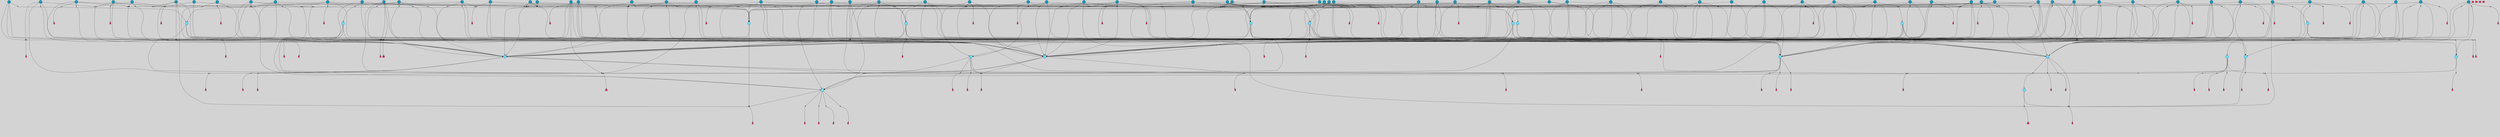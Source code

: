 // File exported with GEGELATI v1.3.1
// On the 2024-04-08 16:57:40
// With the File::TPGGraphDotExporter
digraph{
	graph[pad = "0.212, 0.055" bgcolor = lightgray]
	node[shape=circle style = filled label = ""]
		T3 [fillcolor="#66ddff"]
		T7 [fillcolor="#66ddff"]
		T9 [fillcolor="#66ddff"]
		T27 [fillcolor="#66ddff"]
		T82 [fillcolor="#66ddff"]
		T111 [fillcolor="#66ddff"]
		T129 [fillcolor="#66ddff"]
		T194 [fillcolor="#66ddff"]
		T319 [fillcolor="#66ddff"]
		T345 [fillcolor="#66ddff"]
		T350 [fillcolor="#66ddff"]
		T413 [fillcolor="#66ddff"]
		T459 [fillcolor="#66ddff"]
		T557 [fillcolor="#66ddff"]
		T562 [fillcolor="#1199bb"]
		T573 [fillcolor="#66ddff"]
		T592 [fillcolor="#1199bb"]
		T613 [fillcolor="#66ddff"]
		T624 [fillcolor="#66ddff"]
		T658 [fillcolor="#1199bb"]
		T659 [fillcolor="#1199bb"]
		T606 [fillcolor="#1199bb"]
		T687 [fillcolor="#1199bb"]
		T689 [fillcolor="#1199bb"]
		T691 [fillcolor="#1199bb"]
		T692 [fillcolor="#1199bb"]
		T695 [fillcolor="#66ddff"]
		T706 [fillcolor="#1199bb"]
		T707 [fillcolor="#1199bb"]
		T708 [fillcolor="#1199bb"]
		T709 [fillcolor="#1199bb"]
		T710 [fillcolor="#1199bb"]
		T711 [fillcolor="#1199bb"]
		T712 [fillcolor="#1199bb"]
		T713 [fillcolor="#1199bb"]
		T714 [fillcolor="#1199bb"]
		T715 [fillcolor="#1199bb"]
		T716 [fillcolor="#1199bb"]
		T718 [fillcolor="#1199bb"]
		T719 [fillcolor="#1199bb"]
		T753 [fillcolor="#1199bb"]
		T754 [fillcolor="#1199bb"]
		T757 [fillcolor="#1199bb"]
		T759 [fillcolor="#1199bb"]
		T764 [fillcolor="#1199bb"]
		T767 [fillcolor="#66ddff"]
		T773 [fillcolor="#1199bb"]
		T777 [fillcolor="#1199bb"]
		T778 [fillcolor="#1199bb"]
		T780 [fillcolor="#1199bb"]
		T784 [fillcolor="#1199bb"]
		T790 [fillcolor="#1199bb"]
		T796 [fillcolor="#66ddff"]
		T800 [fillcolor="#1199bb"]
		T803 [fillcolor="#1199bb"]
		T804 [fillcolor="#1199bb"]
		T805 [fillcolor="#1199bb"]
		T806 [fillcolor="#1199bb"]
		T807 [fillcolor="#1199bb"]
		T808 [fillcolor="#1199bb"]
		T809 [fillcolor="#1199bb"]
		T810 [fillcolor="#1199bb"]
		T811 [fillcolor="#1199bb"]
		T812 [fillcolor="#1199bb"]
		T47 [fillcolor="#1199bb"]
		T813 [fillcolor="#1199bb"]
		T814 [fillcolor="#1199bb"]
		T815 [fillcolor="#1199bb"]
		T816 [fillcolor="#1199bb"]
		T820 [fillcolor="#1199bb"]
		T674 [fillcolor="#1199bb"]
		T823 [fillcolor="#1199bb"]
		T824 [fillcolor="#1199bb"]
		T825 [fillcolor="#1199bb"]
		T826 [fillcolor="#1199bb"]
		T827 [fillcolor="#1199bb"]
		T829 [fillcolor="#1199bb"]
		T830 [fillcolor="#1199bb"]
		T831 [fillcolor="#1199bb"]
		T832 [fillcolor="#1199bb"]
		T833 [fillcolor="#1199bb"]
		T834 [fillcolor="#1199bb"]
		T836 [fillcolor="#1199bb"]
		T839 [fillcolor="#1199bb"]
		T840 [fillcolor="#1199bb"]
		T843 [fillcolor="#1199bb"]
		T849 [fillcolor="#1199bb"]
		T852 [fillcolor="#1199bb"]
		T853 [fillcolor="#1199bb"]
		T854 [fillcolor="#1199bb"]
		T855 [fillcolor="#1199bb"]
		T856 [fillcolor="#1199bb"]
		T857 [fillcolor="#1199bb"]
		T858 [fillcolor="#1199bb"]
		T859 [fillcolor="#1199bb"]
		T860 [fillcolor="#1199bb"]
		P9954 [fillcolor="#cccccc" shape=point] //6|
		I9954 [shape=box style=invis label="6|1&2|6#1|7&#92;n10|7&2|0#1|5&#92;n9|4&0|1#2|2&#92;n8|6&0|0#1|0&#92;n"]
		P9954 -> I9954[style=invis]
		A6518 [fillcolor="#ff3366" shape=box margin=0.03 width=0 height=0 label="3"]
		T3 -> P9954 -> A6518
		P9955 [fillcolor="#cccccc" shape=point] //3|
		I9955 [shape=box style=invis label="7|6&2|4#0|2&#92;n10|3&2|7#1|4&#92;n11|6&0|4#0|1&#92;n7|1&0|0#2|6&#92;n7|6&0|3#2|6&#92;n4|0&2|6#0|1&#92;n4|4&2|5#0|2&#92;n4|6&0|4#2|7&#92;n10|0&2|3#1|5&#92;n2|6&0|5#0|2&#92;n1|0&2|3#0|7&#92;n1|6&2|0#0|5&#92;n6|2&0|1#0|7&#92;n9|2&0|3#2|7&#92;n5|3&0|6#0|6&#92;n1|7&2|5#2|3&#92;n8|1&2|7#0|6&#92;n1|0&2|5#2|1&#92;n7|1&2|2#2|5&#92;n7|4&2|6#0|3&#92;n"]
		P9955 -> I9955[style=invis]
		A6519 [fillcolor="#ff3366" shape=box margin=0.03 width=0 height=0 label="4"]
		T3 -> P9955 -> A6519
		P9956 [fillcolor="#cccccc" shape=point] //-3|
		I9956 [shape=box style=invis label="1|6&2|7#0|7&#92;n10|2&0|7#1|3&#92;n9|6&2|7#2|2&#92;n5|3&0|7#0|7&#92;n1|6&2|3#0|0&#92;n2|3&2|3#2|2&#92;n5|1&2|6#0|6&#92;n"]
		P9956 -> I9956[style=invis]
		A6520 [fillcolor="#ff3366" shape=box margin=0.03 width=0 height=0 label="7"]
		T7 -> P9956 -> A6520
		P9957 [fillcolor="#cccccc" shape=point] //5|
		I9957 [shape=box style=invis label="0|5&2|3#0|1&#92;n0|6&2|1#2|4&#92;n6|2&2|6#0|7&#92;n7|4&0|3#0|1&#92;n5|4&0|7#1|6&#92;n9|1&0|5#2|2&#92;n6|3&2|3#1|7&#92;n11|7&2|4#1|6&#92;n2|5&0|1#0|0&#92;n4|7&0|0#0|2&#92;n6|2&0|6#0|0&#92;n2|1&2|6#2|4&#92;n10|0&2|0#1|0&#92;n6|6&2|4#0|6&#92;n"]
		P9957 -> I9957[style=invis]
		A6521 [fillcolor="#ff3366" shape=box margin=0.03 width=0 height=0 label="8"]
		T7 -> P9957 -> A6521
		P9958 [fillcolor="#cccccc" shape=point] //-6|
		I9958 [shape=box style=invis label="11|1&0|7#2|0&#92;n10|4&0|1#1|0&#92;n4|3&2|4#2|1&#92;n0|5&2|0#0|0&#92;n6|1&0|0#0|3&#92;n8|2&2|0#0|4&#92;n11|4&2|0#1|6&#92;n7|0&2|6#2|3&#92;n5|3&2|6#2|0&#92;n2|0&2|0#0|4&#92;n"]
		P9958 -> I9958[style=invis]
		A6522 [fillcolor="#ff3366" shape=box margin=0.03 width=0 height=0 label="9"]
		T9 -> P9958 -> A6522
		P9959 [fillcolor="#cccccc" shape=point] //2|
		I9959 [shape=box style=invis label="6|3&2|7#1|4&#92;n8|6&0|0#2|5&#92;n2|1&0|2#0|3&#92;n8|7&0|6#0|4&#92;n2|1&2|0#0|1&#92;n0|0&2|2#2|3&#92;n6|6&0|7#2|1&#92;n6|1&0|7#2|6&#92;n5|4&2|7#0|4&#92;n0|3&0|4#2|0&#92;n11|0&2|0#2|5&#92;n4|5&2|5#2|4&#92;n5|7&0|6#0|4&#92;n9|7&2|5#0|3&#92;n5|4&2|1#0|3&#92;n5|3&0|1#1|7&#92;n0|4&0|3#2|5&#92;n"]
		P9959 -> I9959[style=invis]
		A6523 [fillcolor="#ff3366" shape=box margin=0.03 width=0 height=0 label="10"]
		T9 -> P9959 -> A6523
		P9960 [fillcolor="#cccccc" shape=point] //2|
		I9960 [shape=box style=invis label="9|1&2|3#0|1&#92;n5|2&2|0#2|4&#92;n3|6&2|5#2|7&#92;n7|0&2|5#0|4&#92;n1|2&0|3#0|5&#92;n7|3&2|7#0|0&#92;n"]
		P9960 -> I9960[style=invis]
		A6524 [fillcolor="#ff3366" shape=box margin=0.03 width=0 height=0 label="2"]
		T27 -> P9960 -> A6524
		P9961 [fillcolor="#cccccc" shape=point] //-6|
		I9961 [shape=box style=invis label="7|5&0|4#0|4&#92;n11|0&2|5#2|1&#92;n"]
		P9961 -> I9961[style=invis]
		A6525 [fillcolor="#ff3366" shape=box margin=0.03 width=0 height=0 label="3"]
		T27 -> P9961 -> A6525
		T27 -> P9955
		P9962 [fillcolor="#cccccc" shape=point] //0|
		I9962 [shape=box style=invis label="2|5&0|1#0|6&#92;n6|1&2|2#2|7&#92;n8|0&0|3#1|4&#92;n4|3&2|5#2|4&#92;n8|1&2|4#0|0&#92;n6|6&0|1#2|6&#92;n11|7&2|4#2|5&#92;n6|2&2|4#0|2&#92;n8|5&2|4#2|4&#92;n2|1&2|1#2|2&#92;n2|7&2|5#2|6&#92;n9|7&0|5#0|4&#92;n1|2&0|5#2|6&#92;n4|2&2|3#2|7&#92;n3|3&2|1#0|2&#92;n"]
		P9962 -> I9962[style=invis]
		A6526 [fillcolor="#ff3366" shape=box margin=0.03 width=0 height=0 label="5"]
		T27 -> P9962 -> A6526
		P9963 [fillcolor="#cccccc" shape=point] //0|
		I9963 [shape=box style=invis label="4|0&0|3#2|7&#92;n10|2&0|3#1|7&#92;n3|5&0|2#0|3&#92;n4|5&0|0#2|1&#92;n10|7&2|0#1|2&#92;n5|3&2|3#1|6&#92;n9|5&2|0#0|4&#92;n5|4&2|7#0|2&#92;n10|3&2|7#1|4&#92;n7|2&0|1#2|6&#92;n8|6&0|5#0|5&#92;n8|7&2|3#0|5&#92;n2|6&2|4#0|0&#92;n"]
		P9963 -> I9963[style=invis]
		A6527 [fillcolor="#ff3366" shape=box margin=0.03 width=0 height=0 label="5"]
		T27 -> P9963 -> A6527
		P9964 [fillcolor="#cccccc" shape=point] //6|
		I9964 [shape=box style=invis label="7|0&2|5#1|2&#92;n10|6&2|1#1|3&#92;n7|5&0|2#0|7&#92;n10|7&0|1#1|5&#92;n4|6&2|5#0|5&#92;n4|4&0|7#2|7&#92;n"]
		P9964 -> I9964[style=invis]
		A6528 [fillcolor="#ff3366" shape=box margin=0.03 width=0 height=0 label="7"]
		T82 -> P9964 -> A6528
		P9965 [fillcolor="#cccccc" shape=point] //6|
		I9965 [shape=box style=invis label="0|5&2|3#0|1&#92;n0|6&2|1#2|4&#92;n9|1&0|5#2|2&#92;n7|4&0|3#0|1&#92;n5|4&0|7#1|6&#92;n2|5&0|1#0|0&#92;n6|3&2|3#1|7&#92;n11|7&2|4#1|6&#92;n6|2&2|6#0|1&#92;n4|7&0|0#0|2&#92;n6|2&0|6#0|0&#92;n9|1&2|6#2|4&#92;n10|0&2|0#1|0&#92;n6|6&2|4#0|6&#92;n"]
		P9965 -> I9965[style=invis]
		A6529 [fillcolor="#ff3366" shape=box margin=0.03 width=0 height=0 label="8"]
		T82 -> P9965 -> A6529
		T82 -> P9958
		P9966 [fillcolor="#cccccc" shape=point] //-5|
		I9966 [shape=box style=invis label="0|0&2|3#0|2&#92;n10|5&0|6#1|3&#92;n7|3&0|6#2|3&#92;n3|4&0|6#0|6&#92;n10|5&0|2#1|1&#92;n5|0&0|1#0|3&#92;n6|6&2|5#1|5&#92;n7|4&0|2#1|7&#92;n5|7&0|1#2|5&#92;n1|5&0|0#0|3&#92;n7|5&2|1#2|6&#92;n9|0&0|2#0|0&#92;n4|0&2|4#0|0&#92;n4|6&0|0#2|3&#92;n3|1&0|6#2|5&#92;n7|7&2|1#2|3&#92;n9|4&2|2#0|6&#92;n"]
		P9966 -> I9966[style=invis]
		T111 -> P9966 -> T9
		P9967 [fillcolor="#cccccc" shape=point] //7|
		I9967 [shape=box style=invis label="7|4&2|1#2|0&#92;n4|1&2|4#2|3&#92;n5|0&2|0#2|2&#92;n6|1&2|4#2|6&#92;n"]
		P9967 -> I9967[style=invis]
		A6530 [fillcolor="#ff3366" shape=box margin=0.03 width=0 height=0 label="9"]
		T111 -> P9967 -> A6530
		P9968 [fillcolor="#cccccc" shape=point] //2|
		I9968 [shape=box style=invis label="3|0&2|0#0|1&#92;n11|2&0|7#1|6&#92;n8|7&2|4#0|5&#92;n5|3&0|2#2|6&#92;n4|4&2|4#2|6&#92;n3|0&0|7#0|1&#92;n2|7&2|2#2|5&#92;n9|3&2|6#2|7&#92;n7|7&0|0#0|4&#92;n6|1&2|4#1|3&#92;n5|4&2|0#1|6&#92;n1|3&0|7#0|4&#92;n"]
		P9968 -> I9968[style=invis]
		A6531 [fillcolor="#ff3366" shape=box margin=0.03 width=0 height=0 label="7"]
		T111 -> P9968 -> A6531
		T111 -> P9958
		P9969 [fillcolor="#cccccc" shape=point] //8|
		I9969 [shape=box style=invis label="9|0&0|1#2|0&#92;n10|1&2|5#1|4&#92;n8|2&2|6#0|4&#92;n2|4&2|5#2|3&#92;n4|2&2|2#0|2&#92;n7|5&0|2#0|0&#92;n8|2&2|1#1|3&#92;n8|7&0|7#2|1&#92;n1|1&0|0#0|7&#92;n5|6&2|5#1|0&#92;n6|6&2|5#0|0&#92;n11|4&0|3#2|6&#92;n4|2&2|4#0|7&#92;n5|6&0|1#2|0&#92;n11|3&0|2#0|7&#92;n"]
		P9969 -> I9969[style=invis]
		A6532 [fillcolor="#ff3366" shape=box margin=0.03 width=0 height=0 label="6"]
		T129 -> P9969 -> A6532
		P9970 [fillcolor="#cccccc" shape=point] //5|
		I9970 [shape=box style=invis label="3|0&2|0#0|1&#92;n3|0&0|7#0|1&#92;n5|3&0|2#2|6&#92;n4|4&2|4#2|6&#92;n11|2&0|7#1|6&#92;n2|7&2|2#2|5&#92;n9|3&2|6#2|7&#92;n7|7&0|0#0|4&#92;n6|1&2|4#2|3&#92;n5|4&2|0#1|6&#92;n1|3&0|7#0|4&#92;n"]
		P9970 -> I9970[style=invis]
		A6533 [fillcolor="#ff3366" shape=box margin=0.03 width=0 height=0 label="7"]
		T129 -> P9970 -> A6533
		P9971 [fillcolor="#cccccc" shape=point] //10|
		I9971 [shape=box style=invis label="4|5&2|7#2|1&#92;n1|7&2|3#0|6&#92;n3|5&2|2#0|3&#92;n10|3&0|7#1|4&#92;n7|1&0|4#2|6&#92;n10|2&0|3#1|7&#92;n9|5&2|0#0|4&#92;n4|0&0|3#2|7&#92;n11|4&2|6#1|2&#92;n5|4&2|7#0|2&#92;n2|6&2|4#0|0&#92;n6|5&0|7#2|1&#92;n5|3&2|3#1|6&#92;n10|7&2|0#1|2&#92;n"]
		P9971 -> I9971[style=invis]
		A6534 [fillcolor="#ff3366" shape=box margin=0.03 width=0 height=0 label="5"]
		T129 -> P9971 -> A6534
		P9972 [fillcolor="#cccccc" shape=point] //5|
		I9972 [shape=box style=invis label="9|4&2|3#1|3&#92;n0|4&2|4#0|5&#92;n6|1&2|6#2|5&#92;n4|0&0|5#2|0&#92;n"]
		P9972 -> I9972[style=invis]
		A6535 [fillcolor="#ff3366" shape=box margin=0.03 width=0 height=0 label="7"]
		T129 -> P9972 -> A6535
		P9973 [fillcolor="#cccccc" shape=point] //6|
		I9973 [shape=box style=invis label="9|4&2|7#0|6&#92;n8|4&0|1#1|0&#92;n1|3&0|0#2|1&#92;n2|4&0|6#2|2&#92;n5|1&2|5#0|7&#92;n3|0&0|3#2|6&#92;n2|2&2|6#0|2&#92;n8|4&0|4#2|2&#92;n5|1&2|4#0|3&#92;n9|4&0|6#0|6&#92;n5|0&2|2#1|5&#92;n11|7&0|0#1|1&#92;n0|4&0|3#0|3&#92;n7|7&2|4#2|5&#92;n1|5&0|1#2|1&#92;n"]
		P9973 -> I9973[style=invis]
		A6536 [fillcolor="#ff3366" shape=box margin=0.03 width=0 height=0 label="1"]
		T129 -> P9973 -> A6536
		P9974 [fillcolor="#cccccc" shape=point] //5|
		I9974 [shape=box style=invis label="3|0&2|0#2|1&#92;n3|0&0|7#0|1&#92;n5|3&0|2#2|6&#92;n4|4&2|4#2|6&#92;n5|4&2|0#1|6&#92;n2|7&2|2#2|5&#92;n1|3&0|7#0|4&#92;n11|6&2|2#0|7&#92;n7|7&0|0#0|4&#92;n6|1&2|4#2|3&#92;n11|0&0|7#1|6&#92;n9|3&2|6#2|7&#92;n"]
		P9974 -> I9974[style=invis]
		A6537 [fillcolor="#ff3366" shape=box margin=0.03 width=0 height=0 label="7"]
		T194 -> P9974 -> A6537
		P9975 [fillcolor="#cccccc" shape=point] //4|
		I9975 [shape=box style=invis label="7|1&0|6#0|1&#92;n6|7&2|7#1|7&#92;n10|1&2|1#1|1&#92;n9|6&2|2#1|4&#92;n4|7&0|4#2|2&#92;n9|6&0|5#1|1&#92;n10|0&2|6#1|6&#92;n5|1&0|1#2|3&#92;n10|1&0|5#1|0&#92;n3|4&2|3#0|0&#92;n8|2&0|5#2|4&#92;n1|6&2|0#0|0&#92;n2|3&0|1#2|6&#92;n5|2&2|2#1|6&#92;n2|2&0|1#2|1&#92;n3|1&2|7#0|3&#92;n6|7&2|3#0|4&#92;n"]
		P9975 -> I9975[style=invis]
		A6538 [fillcolor="#ff3366" shape=box margin=0.03 width=0 height=0 label="10"]
		T194 -> P9975 -> A6538
		P9976 [fillcolor="#cccccc" shape=point] //-4|
		I9976 [shape=box style=invis label="0|4&0|0#2|7&#92;n8|5&2|4#2|4&#92;n4|3&2|5#2|4&#92;n11|7&2|2#2|5&#92;n6|5&2|2#2|7&#92;n3|2&0|7#0|7&#92;n3|3&2|1#0|3&#92;n2|6&0|3#2|5&#92;n0|1&2|6#2|2&#92;n8|2&0|0#1|6&#92;n0|7&0|5#0|4&#92;n9|5&0|3#2|7&#92;n2|7&2|5#2|6&#92;n9|0&2|0#0|1&#92;n1|2&2|4#0|2&#92;n"]
		P9976 -> I9976[style=invis]
		T194 -> P9976 -> T27
		P9977 [fillcolor="#cccccc" shape=point] //7|
		I9977 [shape=box style=invis label="7|4&2|7#0|4&#92;n4|6&0|1#2|5&#92;n2|1&2|3#0|0&#92;n4|3&2|0#0|1&#92;n0|0&2|7#2|7&#92;n7|7&0|5#2|3&#92;n5|0&2|1#2|2&#92;n10|0&0|4#1|2&#92;n4|4&0|7#0|0&#92;n6|7&0|2#0|1&#92;n1|4&2|5#0|4&#92;n"]
		P9977 -> I9977[style=invis]
		A6539 [fillcolor="#ff3366" shape=box margin=0.03 width=0 height=0 label="0"]
		T194 -> P9977 -> A6539
		P9978 [fillcolor="#cccccc" shape=point] //9|
		I9978 [shape=box style=invis label="11|0&2|0#1|1&#92;n3|6&0|6#0|0&#92;n1|4&0|0#2|4&#92;n7|5&2|2#1|3&#92;n11|7&2|6#1|7&#92;n5|2&0|6#1|5&#92;n9|5&0|6#0|3&#92;n2|2&2|7#0|5&#92;n9|3&2|2#2|0&#92;n11|0&2|7#0|1&#92;n1|1&2|0#0|1&#92;n6|6&0|6#1|2&#92;n9|7&0|1#0|3&#92;n2|0&2|4#2|5&#92;n2|4&2|2#0|0&#92;n6|1&2|1#1|7&#92;n10|7&2|5#1|6&#92;n11|5&2|7#2|4&#92;n"]
		P9978 -> I9978[style=invis]
		A6540 [fillcolor="#ff3366" shape=box margin=0.03 width=0 height=0 label="1"]
		T319 -> P9978 -> A6540
		T319 -> P9972
		P9979 [fillcolor="#cccccc" shape=point] //9|
		I9979 [shape=box style=invis label="9|6&2|0#1|3&#92;n7|1&0|3#0|4&#92;n9|6&2|0#0|1&#92;n1|5&0|0#0|5&#92;n8|6&2|4#0|0&#92;n7|4&2|4#0|7&#92;n6|0&2|4#2|0&#92;n7|7&2|4#2|2&#92;n"]
		P9979 -> I9979[style=invis]
		A6541 [fillcolor="#ff3366" shape=box margin=0.03 width=0 height=0 label="5"]
		T319 -> P9979 -> A6541
		T319 -> P9976
		P9980 [fillcolor="#cccccc" shape=point] //-4|
		I9980 [shape=box style=invis label="11|3&0|7#1|7&#92;n11|7&0|7#2|7&#92;n5|3&0|3#2|0&#92;n0|1&2|2#0|4&#92;n0|0&0|4#2|5&#92;n6|3&2|1#2|3&#92;n11|7&0|0#0|4&#92;n0|0&0|0#0|2&#92;n1|1&0|4#0|3&#92;n6|5&2|7#1|2&#92;n6|6&0|3#2|7&#92;n6|2&0|4#0|0&#92;n5|5&2|6#0|5&#92;n"]
		P9980 -> I9980[style=invis]
		A6542 [fillcolor="#ff3366" shape=box margin=0.03 width=0 height=0 label="8"]
		T319 -> P9980 -> A6542
		T345 -> P9957
		P9981 [fillcolor="#cccccc" shape=point] //10|
		I9981 [shape=box style=invis label="8|6&0|0#1|2&#92;n4|3&0|3#0|3&#92;n10|7&2|0#1|5&#92;n7|0&2|6#2|2&#92;n9|2&0|4#0|7&#92;n2|7&2|1#0|4&#92;n"]
		P9981 -> I9981[style=invis]
		A6543 [fillcolor="#ff3366" shape=box margin=0.03 width=0 height=0 label="3"]
		T345 -> P9981 -> A6543
		P9982 [fillcolor="#cccccc" shape=point] //4|
		I9982 [shape=box style=invis label="11|1&0|7#2|0&#92;n0|7&2|2#2|0&#92;n4|3&2|4#2|1&#92;n0|5&2|0#0|6&#92;n6|1&0|0#0|3&#92;n8|2&2|0#0|4&#92;n7|0&2|6#2|3&#92;n10|4&0|1#1|0&#92;n5|3&2|6#2|0&#92;n2|0&2|0#0|4&#92;n"]
		P9982 -> I9982[style=invis]
		T345 -> P9982 -> T27
		P9983 [fillcolor="#cccccc" shape=point] //-9|
		I9983 [shape=box style=invis label="2|0&2|0#2|1&#92;n4|4&2|4#2|6&#92;n9|1&0|3#1|7&#92;n5|3&0|2#2|6&#92;n2|7&2|2#2|5&#92;n5|4&2|0#1|6&#92;n3|0&0|7#0|1&#92;n1|3&0|7#0|4&#92;n11|6&2|2#0|7&#92;n7|7&0|0#0|4&#92;n11|0&0|7#1|6&#92;n9|3&2|6#2|7&#92;n"]
		P9983 -> I9983[style=invis]
		A6544 [fillcolor="#ff3366" shape=box margin=0.03 width=0 height=0 label="7"]
		T345 -> P9983 -> A6544
		P9984 [fillcolor="#cccccc" shape=point] //-8|
		I9984 [shape=box style=invis label="0|5&2|3#0|1&#92;n0|6&2|1#2|4&#92;n4|7&0|0#0|2&#92;n7|4&0|3#2|1&#92;n10|2&0|7#1|4&#92;n5|4&0|7#1|6&#92;n6|3&2|3#1|7&#92;n11|7&2|4#1|6&#92;n2|5&0|1#0|0&#92;n6|2&2|6#0|7&#92;n6|2&0|6#0|0&#92;n2|1&2|6#2|4&#92;n10|0&2|0#1|0&#92;n6|6&2|4#0|6&#92;n"]
		P9984 -> I9984[style=invis]
		A6545 [fillcolor="#ff3366" shape=box margin=0.03 width=0 height=0 label="8"]
		T345 -> P9984 -> A6545
		T350 -> P9976
		T350 -> P9977
		P9985 [fillcolor="#cccccc" shape=point] //3|
		I9985 [shape=box style=invis label="5|4&2|7#0|1&#92;n0|6&0|6#2|2&#92;n9|5&2|2#2|0&#92;n3|6&2|7#0|2&#92;n3|5&0|0#0|6&#92;n2|6&0|6#2|2&#92;n2|6&2|2#0|0&#92;n5|1&0|4#0|5&#92;n2|6&0|5#2|5&#92;n1|0&0|7#2|2&#92;n4|7&0|6#2|4&#92;n7|3&0|6#2|5&#92;n1|1&0|1#0|3&#92;n"]
		P9985 -> I9985[style=invis]
		A6546 [fillcolor="#ff3366" shape=box margin=0.03 width=0 height=0 label="1"]
		T350 -> P9985 -> A6546
		P9986 [fillcolor="#cccccc" shape=point] //-2|
		I9986 [shape=box style=invis label="2|0&2|3#2|5&#92;n10|3&2|7#1|4&#92;n8|1&2|7#0|6&#92;n7|6&0|3#2|6&#92;n4|0&2|6#0|1&#92;n4|4&2|5#0|2&#92;n4|6&0|2#2|7&#92;n7|6&2|4#0|2&#92;n11|7&2|7#0|3&#92;n6|6&0|3#0|6&#92;n1|6&2|0#0|5&#92;n11|6&0|4#0|1&#92;n2|6&0|5#0|2&#92;n6|2&0|1#0|7&#92;n9|2&0|3#2|7&#92;n5|3&0|6#0|6&#92;n7|1&2|2#2|5&#92;n1|0&2|3#0|7&#92;n1|0&2|5#0|1&#92;n3|4&2|6#0|3&#92;n"]
		P9986 -> I9986[style=invis]
		A6547 [fillcolor="#ff3366" shape=box margin=0.03 width=0 height=0 label="4"]
		T350 -> P9986 -> A6547
		T350 -> P9977
		P9987 [fillcolor="#cccccc" shape=point] //-4|
		I9987 [shape=box style=invis label="1|5&2|1#2|4&#92;n3|0&2|3#2|6&#92;n0|3&0|0#0|1&#92;n8|6&2|5#1|5&#92;n9|7&2|5#2|0&#92;n4|1&0|7#2|2&#92;n4|2&0|3#0|0&#92;n"]
		P9987 -> I9987[style=invis]
		A6548 [fillcolor="#ff3366" shape=box margin=0.03 width=0 height=0 label="2"]
		T413 -> P9987 -> A6548
		T413 -> P9965
		P9988 [fillcolor="#cccccc" shape=point] //-4|
		I9988 [shape=box style=invis label="7|5&2|2#0|7&#92;n9|6&2|3#0|3&#92;n10|6&2|1#1|0&#92;n8|0&0|5#1|3&#92;n7|5&0|5#1|5&#92;n5|1&2|5#2|1&#92;n"]
		P9988 -> I9988[style=invis]
		A6549 [fillcolor="#ff3366" shape=box margin=0.03 width=0 height=0 label="7"]
		T413 -> P9988 -> A6549
		T413 -> P9975
		P9989 [fillcolor="#cccccc" shape=point] //-5|
		I9989 [shape=box style=invis label="7|7&2|4#0|6&#92;n8|5&2|1#0|3&#92;n0|0&0|0#2|7&#92;n2|2&0|5#2|4&#92;n1|0&2|5#0|2&#92;n11|1&2|3#0|5&#92;n2|7&2|0#2|3&#92;n9|4&2|7#1|2&#92;n5|5&0|7#0|5&#92;n"]
		P9989 -> I9989[style=invis]
		T413 -> P9989 -> T319
		T459 -> P9987
		T459 -> P9988
		T459 -> P9975
		T459 -> P9989
		P9990 [fillcolor="#cccccc" shape=point] //8|
		I9990 [shape=box style=invis label="6|5&2|5#0|4&#92;n9|0&0|5#0|7&#92;n2|6&0|4#2|4&#92;n7|1&0|3#0|2&#92;n1|4&2|4#0|3&#92;n3|2&2|2#0|3&#92;n"]
		P9990 -> I9990[style=invis]
		T459 -> P9990 -> T350
		T557 -> P9989
		T557 -> P9954
		T557 -> P9975
		P9991 [fillcolor="#cccccc" shape=point] //4|
		I9991 [shape=box style=invis label="7|1&0|6#0|1&#92;n5|2&2|5#1|6&#92;n10|1&2|1#1|1&#92;n9|6&2|2#1|4&#92;n4|7&0|4#2|2&#92;n9|6&0|4#1|1&#92;n10|0&2|6#1|6&#92;n5|1&0|1#2|3&#92;n1|6&2|0#0|1&#92;n8|2&0|5#2|4&#92;n3|4&2|3#0|0&#92;n10|1&0|5#1|0&#92;n2|2&0|1#2|1&#92;n3|1&2|7#0|3&#92;n"]
		P9991 -> I9991[style=invis]
		A6550 [fillcolor="#ff3366" shape=box margin=0.03 width=0 height=0 label="10"]
		T557 -> P9991 -> A6550
		P9992 [fillcolor="#cccccc" shape=point] //1|
		I9992 [shape=box style=invis label="10|5&2|0#1|7&#92;n9|2&2|7#2|2&#92;n9|0&2|5#2|1&#92;n"]
		P9992 -> I9992[style=invis]
		A6551 [fillcolor="#ff3366" shape=box margin=0.03 width=0 height=0 label="3"]
		T557 -> P9992 -> A6551
		P9993 [fillcolor="#cccccc" shape=point] //0|
		I9993 [shape=box style=invis label="4|3&0|6#0|3&#92;n5|7&2|3#2|2&#92;n5|6&0|7#1|2&#92;n1|4&2|6#0|3&#92;n11|1&0|4#2|6&#92;n9|5&2|4#1|4&#92;n2|4&0|5#0|7&#92;n10|0&0|6#1|2&#92;n3|1&0|6#0|2&#92;n2|7&2|7#2|6&#92;n5|2&0|5#1|5&#92;n10|4&2|5#1|7&#92;n10|6&2|0#1|4&#92;n8|4&2|1#2|5&#92;n4|0&0|4#2|4&#92;n4|5&2|7#0|6&#92;n11|5&2|6#2|3&#92;n0|3&0|5#0|1&#92;n"]
		P9993 -> I9993[style=invis]
		T562 -> P9993 -> T111
		P9994 [fillcolor="#cccccc" shape=point] //9|
		I9994 [shape=box style=invis label="8|0&0|5#0|1&#92;n0|6&2|0#0|7&#92;n5|7&0|1#1|4&#92;n5|1&0|6#2|7&#92;n11|3&0|7#1|6&#92;n10|2&2|5#1|6&#92;n10|0&0|3#1|4&#92;n0|0&2|5#0|7&#92;n0|0&2|5#0|1&#92;n0|4&2|2#2|3&#92;n11|7&2|5#0|5&#92;n"]
		P9994 -> I9994[style=invis]
		T562 -> P9994 -> T7
		P9995 [fillcolor="#cccccc" shape=point] //8|
		I9995 [shape=box style=invis label="4|3&0|6#0|5&#92;n2|6&0|6#2|1&#92;n9|3&2|2#0|5&#92;n3|0&2|6#0|3&#92;n9|7&0|5#1|4&#92;n"]
		P9995 -> I9995[style=invis]
		T562 -> P9995 -> T194
		P9996 [fillcolor="#cccccc" shape=point] //10|
		I9996 [shape=box style=invis label="11|1&0|6#1|0&#92;n6|0&0|1#1|1&#92;n"]
		P9996 -> I9996[style=invis]
		A6552 [fillcolor="#ff3366" shape=box margin=0.03 width=0 height=0 label="3"]
		T573 -> P9996 -> A6552
		P9997 [fillcolor="#cccccc" shape=point] //0|
		I9997 [shape=box style=invis label="4|3&0|6#0|3&#92;n5|7&2|3#2|2&#92;n1|4&2|6#0|3&#92;n11|1&0|4#2|6&#92;n9|6&2|4#1|4&#92;n2|4&0|5#0|7&#92;n10|0&0|6#1|2&#92;n3|1&0|6#0|2&#92;n2|7&2|7#2|6&#92;n5|2&0|5#1|5&#92;n10|4&2|5#1|7&#92;n10|6&2|0#1|4&#92;n8|4&2|1#2|5&#92;n1|4&2|7#2|0&#92;n4|0&0|4#2|4&#92;n4|5&2|7#0|6&#92;n11|5&2|6#2|3&#92;n0|3&0|5#0|1&#92;n"]
		P9997 -> I9997[style=invis]
		T573 -> P9997 -> T111
		P9998 [fillcolor="#cccccc" shape=point] //-7|
		I9998 [shape=box style=invis label="8|0&0|5#0|1&#92;n11|3&0|7#1|6&#92;n5|1&0|6#2|7&#92;n5|7&0|1#1|4&#92;n0|6&2|0#0|7&#92;n10|2&2|5#1|6&#92;n0|0&2|1#0|7&#92;n0|0&2|5#0|1&#92;n0|3&2|2#2|3&#92;n9|3&0|5#0|6&#92;n"]
		P9998 -> I9998[style=invis]
		T573 -> P9998 -> T7
		T573 -> P9993
		P9999 [fillcolor="#cccccc" shape=point] //-6|
		I9999 [shape=box style=invis label="4|3&2|4#2|1&#92;n3|3&0|1#2|0&#92;n8|1&2|6#0|4&#92;n6|1&0|0#0|3&#92;n2|0&2|0#0|4&#92;n9|6&2|6#1|0&#92;n3|1&2|3#2|6&#92;n6|0&2|0#0|1&#92;n5|3&2|7#2|0&#92;n4|1&2|4#2|4&#92;n7|7&2|3#1|4&#92;n4|1&0|2#0|0&#92;n7|6&0|5#1|7&#92;n"]
		P9999 -> I9999[style=invis]
		A6553 [fillcolor="#ff3366" shape=box margin=0.03 width=0 height=0 label="9"]
		T573 -> P9999 -> A6553
		T592 -> P9989
		T592 -> P9975
		T592 -> P9991
		T592 -> P9992
		P10000 [fillcolor="#cccccc" shape=point] //-6|
		I10000 [shape=box style=invis label="0|3&2|3#2|0&#92;n3|7&2|2#2|6&#92;n11|5&2|6#0|2&#92;n5|5&2|6#2|0&#92;n3|0&0|6#0|3&#92;n4|7&0|7#2|7&#92;n7|2&2|5#1|5&#92;n9|4&2|3#1|5&#92;n2|5&2|7#2|4&#92;n1|2&0|5#0|1&#92;n5|4&2|4#1|3&#92;n7|0&0|7#1|1&#92;n9|3&0|6#1|4&#92;n"]
		P10000 -> I10000[style=invis]
		A6554 [fillcolor="#ff3366" shape=box margin=0.03 width=0 height=0 label="5"]
		T592 -> P10000 -> A6554
		P10001 [fillcolor="#cccccc" shape=point] //4|
		I10001 [shape=box style=invis label="0|5&2|3#0|1&#92;n0|6&2|1#0|4&#92;n6|6&2|4#0|6&#92;n4|4&0|6#0|3&#92;n10|0&2|0#1|5&#92;n2|5&0|1#0|0&#92;n7|4&0|3#0|1&#92;n11|7&2|4#1|6&#92;n1|1&0|5#2|2&#92;n6|2&2|6#0|1&#92;n1|2&0|6#0|0&#92;n9|3&2|0#0|0&#92;n9|2&2|6#2|4&#92;n7|4&0|0#2|1&#92;n6|3&2|3#1|7&#92;n0|0&2|4#2|5&#92;n"]
		P10001 -> I10001[style=invis]
		A6555 [fillcolor="#ff3366" shape=box margin=0.03 width=0 height=0 label="8"]
		T613 -> P10001 -> A6555
		T613 -> P9988
		P10002 [fillcolor="#cccccc" shape=point] //2|
		I10002 [shape=box style=invis label="7|7&2|4#0|6&#92;n8|5&2|1#0|3&#92;n9|7&2|2#2|2&#92;n0|0&0|0#2|7&#92;n1|0&2|5#0|2&#92;n2|2&0|5#2|4&#92;n11|1&2|3#0|5&#92;n2|7&2|1#2|3&#92;n9|4&2|7#1|2&#92;n5|0&0|7#0|5&#92;n"]
		P10002 -> I10002[style=invis]
		T613 -> P10002 -> T319
		T613 -> P9971
		P10003 [fillcolor="#cccccc" shape=point] //8|
		I10003 [shape=box style=invis label="11|4&2|0#1|6&#92;n4|3&0|6#0|5&#92;n3|0&2|6#0|3&#92;n9|3&2|5#0|5&#92;n2|6&0|6#2|1&#92;n9|7&0|5#1|4&#92;n"]
		P10003 -> I10003[style=invis]
		T613 -> P10003 -> T194
		P10004 [fillcolor="#cccccc" shape=point] //-5|
		I10004 [shape=box style=invis label="7|7&2|4#0|6&#92;n8|5&2|1#0|3&#92;n2|2&0|7#2|4&#92;n0|0&0|0#2|7&#92;n1|0&2|5#0|2&#92;n11|1&2|3#0|5&#92;n9|4&2|7#1|2&#92;n5|5&0|7#0|5&#92;n"]
		P10004 -> I10004[style=invis]
		T624 -> P10004 -> T319
		P10005 [fillcolor="#cccccc" shape=point] //-8|
		I10005 [shape=box style=invis label="2|3&0|0#0|3&#92;n10|7&2|7#1|0&#92;n5|0&2|0#2|3&#92;n9|3&0|3#2|3&#92;n3|2&0|3#0|5&#92;n4|2&2|6#2|1&#92;n"]
		P10005 -> I10005[style=invis]
		T624 -> P10005 -> T111
		P10006 [fillcolor="#cccccc" shape=point] //-1|
		I10006 [shape=box style=invis label="3|7&0|2#0|3&#92;n2|1&0|7#2|3&#92;n0|0&0|3#2|7&#92;n4|5&2|0#2|1&#92;n0|5&0|5#2|6&#92;n5|4&2|7#0|2&#92;n9|5&2|0#0|4&#92;n8|6&2|3#0|5&#92;n10|3&2|7#1|4&#92;n6|3&0|5#0|0&#92;n5|3&2|3#1|6&#92;n8|4&0|5#0|5&#92;n2|5&2|3#0|0&#92;n10|3&0|3#1|7&#92;n6|0&0|4#2|1&#92;n"]
		P10006 -> I10006[style=invis]
		A6556 [fillcolor="#ff3366" shape=box margin=0.03 width=0 height=0 label="5"]
		T624 -> P10006 -> A6556
		P10007 [fillcolor="#cccccc" shape=point] //-6|
		I10007 [shape=box style=invis label="3|5&0|0#0|2&#92;n6|6&2|1#2|6&#92;n4|6&0|1#2|5&#92;n7|1&0|6#1|3&#92;n11|1&2|4#0|5&#92;n1|2&0|1#2|3&#92;n4|3&0|5#2|4&#92;n4|0&0|5#2|0&#92;n8|5&2|4#2|4&#92;n2|4&0|1#0|6&#92;n5|1&2|4#0|0&#92;n3|3&2|1#0|2&#92;n9|7&0|5#0|4&#92;n2|2&0|6#2|0&#92;n7|1&2|2#2|2&#92;n"]
		P10007 -> I10007[style=invis]
		A6557 [fillcolor="#ff3366" shape=box margin=0.03 width=0 height=0 label="5"]
		T624 -> P10007 -> A6557
		P10008 [fillcolor="#cccccc" shape=point] //-7|
		I10008 [shape=box style=invis label="6|3&0|1#1|5&#92;n11|1&2|6#1|2&#92;n4|3&0|3#0|0&#92;n1|3&2|4#2|2&#92;n6|4&2|2#0|7&#92;n4|2&2|7#2|5&#92;n1|2&0|3#2|3&#92;n7|3&0|3#2|7&#92;n8|0&2|6#2|7&#92;n4|3&2|7#2|6&#92;n9|6&2|6#2|6&#92;n9|0&0|2#1|3&#92;n"]
		P10008 -> I10008[style=invis]
		A6558 [fillcolor="#ff3366" shape=box margin=0.03 width=0 height=0 label="3"]
		T624 -> P10008 -> A6558
		P10009 [fillcolor="#cccccc" shape=point] //4|
		I10009 [shape=box style=invis label="0|5&2|3#0|1&#92;n0|6&2|1#2|4&#92;n6|2&2|6#0|7&#92;n9|1&2|5#2|2&#92;n7|4&0|3#0|1&#92;n11|7&2|4#1|6&#92;n9|0&2|7#1|1&#92;n5|4&0|7#1|6&#92;n2|5&0|1#0|0&#92;n4|7&0|0#0|2&#92;n6|2&0|6#0|0&#92;n2|1&2|6#2|4&#92;n10|0&0|0#1|0&#92;n2|7&2|6#0|3&#92;n6|6&2|4#0|6&#92;n"]
		P10009 -> I10009[style=invis]
		T658 -> P10009 -> T129
		T658 -> P10003
		T658 -> P9989
		P10010 [fillcolor="#cccccc" shape=point] //8|
		I10010 [shape=box style=invis label="8|3&0|6#2|6&#92;n8|0&2|1#2|1&#92;n9|4&0|1#1|7&#92;n3|2&0|5#2|4&#92;n1|2&2|0#0|0&#92;n"]
		P10010 -> I10010[style=invis]
		T658 -> P10010 -> T111
		P10011 [fillcolor="#cccccc" shape=point] //1|
		I10011 [shape=box style=invis label="0|2&0|4#2|6&#92;n2|0&0|5#2|7&#92;n10|5&2|3#1|0&#92;n3|1&0|3#2|2&#92;n1|1&0|2#0|2&#92;n5|6&2|0#0|1&#92;n11|0&2|1#0|6&#92;n1|3&0|1#2|4&#92;n7|4&2|6#1|2&#92;n0|3&0|3#0|6&#92;n11|0&2|5#1|0&#92;n10|0&0|3#1|7&#92;n8|6&0|2#0|3&#92;n10|5&2|6#1|1&#92;n6|4&0|4#2|2&#92;n2|6&0|5#2|4&#92;n"]
		P10011 -> I10011[style=invis]
		T658 -> P10011 -> T3
		T659 -> P10009
		P10012 [fillcolor="#cccccc" shape=point] //-4|
		I10012 [shape=box style=invis label="11|4&2|0#1|6&#92;n6|7&2|6#2|3&#92;n4|0&0|6#0|5&#92;n3|0&2|6#0|3&#92;n9|3&2|5#0|5&#92;n2|6&0|6#2|1&#92;n9|7&0|5#1|4&#92;n"]
		P10012 -> I10012[style=invis]
		T659 -> P10012 -> T194
		T659 -> P10003
		T606 -> P10002
		T606 -> P10003
		P10013 [fillcolor="#cccccc" shape=point] //9|
		I10013 [shape=box style=invis label="0|6&0|5#2|6&#92;n11|2&2|3#1|5&#92;n11|6&0|5#0|6&#92;n0|2&0|4#2|6&#92;n10|6&2|5#1|6&#92;n9|1&2|1#0|5&#92;n9|3&0|1#1|7&#92;n9|0&0|3#2|3&#92;n10|3&2|2#1|1&#92;n2|4&2|1#2|4&#92;n1|5&0|1#2|6&#92;n0|7&0|3#2|0&#92;n9|5&0|3#0|0&#92;n0|7&0|3#2|1&#92;n6|5&2|1#0|3&#92;n11|7&2|6#1|6&#92;n2|7&2|1#0|2&#92;n"]
		P10013 -> I10013[style=invis]
		T606 -> P10013 -> T3
		T606 -> P9955
		T606 -> P10004
		T687 -> P10009
		T687 -> P10003
		P10014 [fillcolor="#cccccc" shape=point] //-8|
		I10014 [shape=box style=invis label="6|0&2|1#2|4&#92;n1|3&2|6#0|2&#92;n0|5&2|1#2|7&#92;n7|7&2|3#0|6&#92;n9|1&2|3#0|0&#92;n0|0&0|6#2|1&#92;n11|2&2|4#2|0&#92;n1|6&0|4#2|4&#92;n5|2&0|2#1|1&#92;n7|4&0|6#2|3&#92;n"]
		P10014 -> I10014[style=invis]
		A6559 [fillcolor="#ff3366" shape=box margin=0.03 width=0 height=0 label="0"]
		T687 -> P10014 -> A6559
		P10015 [fillcolor="#cccccc" shape=point] //-9|
		I10015 [shape=box style=invis label="9|1&0|0#1|3&#92;n10|4&2|5#1|6&#92;n0|2&0|5#0|4&#92;n8|2&0|7#2|2&#92;n11|7&2|2#2|5&#92;n0|4&2|0#2|0&#92;n6|5&2|2#2|7&#92;n3|1&2|7#0|7&#92;n4|5&2|4#2|4&#92;n4|2&2|5#2|4&#92;n0|1&2|6#2|2&#92;n8|5&2|3#2|0&#92;n9|5&0|3#2|7&#92;n1|2&2|4#0|2&#92;n11|7&0|7#0|5&#92;n0|0&0|6#0|7&#92;n"]
		P10015 -> I10015[style=invis]
		T687 -> P10015 -> T27
		T689 -> P9994
		T689 -> P9987
		P10016 [fillcolor="#cccccc" shape=point] //-3|
		I10016 [shape=box style=invis label="0|3&0|3#2|7&#92;n4|0&2|3#0|3&#92;n0|3&0|2#0|1&#92;n3|3&0|1#0|2&#92;n3|5&0|1#0|0&#92;n8|6&2|7#1|0&#92;n6|4&2|6#0|0&#92;n10|0&2|3#1|4&#92;n2|6&2|7#0|7&#92;n1|7&2|5#0|2&#92;n1|5&2|0#0|4&#92;n"]
		P10016 -> I10016[style=invis]
		T689 -> P10016 -> T3
		P10017 [fillcolor="#cccccc" shape=point] //5|
		I10017 [shape=box style=invis label="11|4&2|0#1|6&#92;n3|0&2|6#0|3&#92;n0|7&2|3#2|5&#92;n9|1&2|5#0|5&#92;n2|6&0|7#2|1&#92;n4|3&0|6#0|5&#92;n"]
		P10017 -> I10017[style=invis]
		T689 -> P10017 -> T194
		T689 -> P9988
		T691 -> P9989
		P10018 [fillcolor="#cccccc" shape=point] //-5|
		I10018 [shape=box style=invis label="1|4&0|1#0|2&#92;n4|2&0|5#2|0&#92;n5|5&2|6#0|5&#92;n4|7&2|7#2|1&#92;n6|3&2|7#1|5&#92;n0|7&2|0#0|3&#92;n8|5&2|5#1|2&#92;n3|6&2|5#2|5&#92;n4|1&0|4#0|3&#92;n8|3&0|1#0|7&#92;n10|0&2|7#1|3&#92;n4|1&2|4#0|1&#92;n9|3&2|0#0|4&#92;n3|6&2|0#0|4&#92;n1|2&0|6#2|1&#92;n4|2&2|1#2|2&#92;n8|6&2|7#1|4&#92;n7|5&2|7#2|4&#92;n"]
		P10018 -> I10018[style=invis]
		T691 -> P10018 -> T345
		P10019 [fillcolor="#cccccc" shape=point] //-9|
		I10019 [shape=box style=invis label="11|7&2|1#2|1&#92;n10|7&2|6#1|5&#92;n5|3&0|5#1|3&#92;n2|6&0|4#0|6&#92;n6|4&2|4#1|3&#92;n5|0&2|1#1|4&#92;n6|0&0|4#0|3&#92;n7|7&0|4#1|0&#92;n11|6&0|6#0|3&#92;n"]
		P10019 -> I10019[style=invis]
		T691 -> P10019 -> T82
		T691 -> P10003
		P10020 [fillcolor="#cccccc" shape=point] //-9|
		I10020 [shape=box style=invis label="11|6&0|5#2|7&#92;n10|3&2|5#1|3&#92;n8|5&2|1#0|3&#92;n1|0&2|5#0|2&#92;n11|7&2|6#0|6&#92;n0|0&0|4#2|2&#92;n3|2&2|0#2|1&#92;n0|1&0|1#2|7&#92;n"]
		P10020 -> I10020[style=invis]
		T692 -> P10020 -> T319
		P10021 [fillcolor="#cccccc" shape=point] //10|
		I10021 [shape=box style=invis label="7|1&2|6#1|7&#92;n9|4&2|1#2|5&#92;n7|1&2|2#2|2&#92;n2|5&0|4#2|6&#92;n6|2&2|4#2|6&#92;n8|1&2|4#1|6&#92;n10|4&2|7#1|7&#92;n8|0&0|1#0|5&#92;n"]
		P10021 -> I10021[style=invis]
		T692 -> P10021 -> T413
		T692 -> P10003
		P10022 [fillcolor="#cccccc" shape=point] //-5|
		I10022 [shape=box style=invis label="0|5&2|3#0|1&#92;n0|6&2|1#2|4&#92;n6|2&2|6#0|7&#92;n9|0&2|7#1|1&#92;n7|4&0|3#0|1&#92;n3|5&2|7#0|6&#92;n11|7&2|3#1|6&#92;n2|1&2|6#2|4&#92;n5|0&0|7#1|6&#92;n2|5&0|1#0|0&#92;n4|7&0|0#0|2&#92;n6|2&0|6#0|0&#92;n9|1&2|5#2|2&#92;n10|0&0|0#1|0&#92;n2|7&2|6#0|3&#92;n6|6&2|4#0|6&#92;n"]
		P10022 -> I10022[style=invis]
		T695 -> P10022 -> T129
		P10023 [fillcolor="#cccccc" shape=point] //-5|
		I10023 [shape=box style=invis label="11|4&2|0#1|6&#92;n2|6&0|6#2|1&#92;n9|1&2|5#0|5&#92;n3|0&2|6#0|3&#92;n9|7&0|5#1|4&#92;n"]
		P10023 -> I10023[style=invis]
		T695 -> P10023 -> T194
		T695 -> P10009
		T695 -> P9994
		T706 -> P10003
		P10024 [fillcolor="#cccccc" shape=point] //8|
		I10024 [shape=box style=invis label="3|5&0|0#0|3&#92;n1|5&2|0#0|4&#92;n5|7&2|2#2|5&#92;n8|2&0|2#0|2&#92;n4|0&2|7#2|1&#92;n4|3&2|3#0|3&#92;n3|7&0|1#0|7&#92;n10|7&2|1#1|2&#92;n8|6&2|4#1|0&#92;n"]
		P10024 -> I10024[style=invis]
		T706 -> P10024 -> T613
		P10025 [fillcolor="#cccccc" shape=point] //10|
		I10025 [shape=box style=invis label="6|0&0|4#2|3&#92;n9|6&2|0#0|5&#92;n"]
		P10025 -> I10025[style=invis]
		T706 -> P10025 -> T111
		P10026 [fillcolor="#cccccc" shape=point] //8|
		I10026 [shape=box style=invis label="11|5&0|6#2|6&#92;n0|0&2|6#2|0&#92;n11|7&0|6#2|3&#92;n5|0&0|5#1|5&#92;n11|1&0|4#2|6&#92;n9|6&2|4#1|4&#92;n3|1&2|3#0|6&#92;n4|3&0|6#0|3&#92;n10|0&0|1#1|2&#92;n0|3&0|5#2|1&#92;n1|4&2|6#0|3&#92;n5|7&2|3#2|1&#92;n10|6&2|0#1|4&#92;n8|4&2|1#2|5&#92;n5|2&2|0#2|4&#92;n1|4&2|7#2|0&#92;n4|3&0|4#2|4&#92;n4|5&2|7#0|6&#92;n2|7&2|7#2|6&#92;n2|4&0|5#0|7&#92;n"]
		P10026 -> I10026[style=invis]
		T706 -> P10026 -> T129
		T706 -> P10003
		T707 -> P10003
		P10027 [fillcolor="#cccccc" shape=point] //3|
		I10027 [shape=box style=invis label="4|3&0|4#2|4&#92;n11|1&0|4#2|6&#92;n8|7&0|4#2|1&#92;n4|3&0|7#0|5&#92;n9|6&2|4#1|4&#92;n3|2&2|2#0|6&#92;n1|4&2|6#0|3&#92;n2|4&0|5#0|7&#92;n2|6&2|7#2|6&#92;n11|5&2|6#2|6&#92;n10|0&0|1#1|2&#92;n8|4&0|1#2|5&#92;n10|6&2|0#1|4&#92;n5|7&0|5#1|5&#92;n1|4&2|7#2|5&#92;n5|7&2|3#2|2&#92;n4|4&0|3#2|0&#92;n0|6&0|0#0|1&#92;n"]
		P10027 -> I10027[style=invis]
		T707 -> P10027 -> T129
		P10028 [fillcolor="#cccccc" shape=point] //0|
		I10028 [shape=box style=invis label="1|0&2|5#2|1&#92;n1|0&2|6#0|1&#92;n4|6&0|4#2|7&#92;n8|7&2|1#0|7&#92;n6|5&0|3#0|3&#92;n1|5&2|4#0|7&#92;n9|7&2|0#0|6&#92;n1|6&2|0#0|5&#92;n0|4&2|4#0|7&#92;n3|7&0|4#2|2&#92;n9|2&0|3#2|7&#92;n2|2&2|7#2|4&#92;n11|1&0|4#0|6&#92;n1|7&2|5#2|3&#92;n8|4&0|5#0|6&#92;n9|6&2|4#2|2&#92;n1|2&2|7#0|6&#92;n7|6&0|4#2|6&#92;n3|4&2|7#2|5&#92;n"]
		P10028 -> I10028[style=invis]
		A6560 [fillcolor="#ff3366" shape=box margin=0.03 width=0 height=0 label="4"]
		T707 -> P10028 -> A6560
		P10029 [fillcolor="#cccccc" shape=point] //0|
		I10029 [shape=box style=invis label="4|3&0|6#0|3&#92;n5|7&2|3#2|2&#92;n1|4&2|6#0|3&#92;n1|4&2|7#2|0&#92;n2|4&0|5#0|7&#92;n10|0&0|6#1|2&#92;n3|1&0|6#0|2&#92;n2|7&2|7#2|6&#92;n5|2&0|5#2|5&#92;n10|4&2|5#1|7&#92;n10|6&2|0#1|4&#92;n8|4&2|1#2|5&#92;n9|6&2|4#1|4&#92;n4|0&0|4#2|4&#92;n4|5&2|7#0|6&#92;n11|5&2|6#2|3&#92;n0|3&0|5#0|1&#92;n"]
		P10029 -> I10029[style=invis]
		T707 -> P10029 -> T111
		P10030 [fillcolor="#cccccc" shape=point] //-2|
		I10030 [shape=box style=invis label="1|0&2|6#0|7&#92;n5|3&0|5#0|6&#92;n10|4&2|2#1|0&#92;n11|6&0|4#0|1&#92;n10|4&2|7#1|4&#92;n1|3&2|5#2|3&#92;n7|6&2|4#0|2&#92;n1|6&2|0#0|5&#92;n6|2&0|1#2|7&#92;n7|3&0|0#0|0&#92;n4|6&0|4#0|7&#92;n7|1&0|5#2|6&#92;n4|1&2|2#2|5&#92;n7|4&2|0#0|3&#92;n4|4&2|5#0|6&#92;n7|6&0|3#2|6&#92;n1|0&2|5#2|1&#92;n10|0&2|3#1|5&#92;n9|2&0|3#2|7&#92;n"]
		P10030 -> I10030[style=invis]
		A6561 [fillcolor="#ff3366" shape=box margin=0.03 width=0 height=0 label="4"]
		T707 -> P10030 -> A6561
		T708 -> P10009
		P10031 [fillcolor="#cccccc" shape=point] //0|
		I10031 [shape=box style=invis label="3|0&2|6#0|3&#92;n5|7&0|5#2|1&#92;n11|4&2|0#1|6&#92;n9|3&2|5#0|5&#92;n2|6&0|6#2|4&#92;n"]
		P10031 -> I10031[style=invis]
		T708 -> P10031 -> T194
		P10032 [fillcolor="#cccccc" shape=point] //8|
		I10032 [shape=box style=invis label="11|2&2|3#1|3&#92;n8|0&0|7#0|5&#92;n7|2&2|4#2|6&#92;n1|6&0|1#2|0&#92;n2|1&0|4#2|6&#92;n4|3&0|2#0|5&#92;n5|0&2|2#1|4&#92;n9|4&0|1#2|5&#92;n2|0&0|2#0|0&#92;n"]
		P10032 -> I10032[style=invis]
		T708 -> P10032 -> T413
		P10033 [fillcolor="#cccccc" shape=point] //6|
		I10033 [shape=box style=invis label="7|2&0|2#2|5&#92;n1|7&2|3#2|5&#92;n3|6&2|6#2|3&#92;n6|1&2|5#2|6&#92;n10|0&0|1#1|7&#92;n"]
		P10033 -> I10033[style=invis]
		T708 -> P10033 -> T111
		T708 -> P9989
		P10034 [fillcolor="#cccccc" shape=point] //0|
		I10034 [shape=box style=invis label="8|5&2|3#1|7&#92;n9|7&2|3#2|7&#92;n2|0&2|1#2|4&#92;n"]
		P10034 -> I10034[style=invis]
		T709 -> P10034 -> T27
		T709 -> P10003
		P10035 [fillcolor="#cccccc" shape=point] //0|
		I10035 [shape=box style=invis label="4|4&2|6#2|1&#92;n9|6&2|0#2|0&#92;n4|3&0|6#0|5&#92;n3|0&2|6#0|3&#92;n11|4&2|0#1|6&#92;n2|6&0|6#2|1&#92;n2|7&0|5#2|4&#92;n9|3&2|5#0|5&#92;n"]
		P10035 -> I10035[style=invis]
		T709 -> P10035 -> T194
		T709 -> P9994
		P10036 [fillcolor="#cccccc" shape=point] //10|
		I10036 [shape=box style=invis label="9|3&2|7#1|1&#92;n0|2&2|6#2|4&#92;n2|1&0|0#0|7&#92;n0|5&0|6#0|4&#92;n6|0&0|4#2|7&#92;n"]
		P10036 -> I10036[style=invis]
		T709 -> P10036 -> T319
		T710 -> P10023
		T710 -> P9994
		P10037 [fillcolor="#cccccc" shape=point] //-1|
		I10037 [shape=box style=invis label="4|3&0|6#0|3&#92;n0|0&2|6#2|0&#92;n11|7&0|6#2|3&#92;n5|0&0|5#1|5&#92;n11|1&0|4#2|6&#92;n9|6&2|4#1|4&#92;n3|2&2|3#0|6&#92;n2|7&2|7#2|6&#92;n10|0&0|1#1|2&#92;n0|3&0|5#2|1&#92;n1|4&2|6#0|3&#92;n5|7&2|3#2|1&#92;n10|6&2|0#1|4&#92;n8|4&2|1#2|5&#92;n1|4&2|7#2|0&#92;n4|3&0|4#2|4&#92;n4|5&2|7#0|6&#92;n11|5&2|6#2|6&#92;n2|4&0|5#0|7&#92;n"]
		P10037 -> I10037[style=invis]
		T710 -> P10037 -> T129
		P10038 [fillcolor="#cccccc" shape=point] //8|
		I10038 [shape=box style=invis label="3|0&2|6#0|3&#92;n4|3&0|6#0|5&#92;n11|4&2|0#1|6&#92;n9|3&2|5#0|5&#92;n2|2&0|6#2|1&#92;n"]
		P10038 -> I10038[style=invis]
		T710 -> P10038 -> T194
		T711 -> P10003
		P10039 [fillcolor="#cccccc" shape=point] //-1|
		I10039 [shape=box style=invis label="0|3&0|5#2|1&#92;n5|7&0|4#1|1&#92;n7|0&0|1#2|5&#92;n11|5&0|2#0|4&#92;n2|6&0|7#0|2&#92;n"]
		P10039 -> I10039[style=invis]
		T711 -> P10039 -> T613
		T711 -> P10025
		T711 -> P10003
		P10040 [fillcolor="#cccccc" shape=point] //-7|
		I10040 [shape=box style=invis label="6|3&0|1#1|5&#92;n11|1&2|6#1|2&#92;n4|3&0|3#0|0&#92;n1|3&2|4#2|2&#92;n6|4&2|2#0|7&#92;n4|2&2|7#2|5&#92;n4|3&2|7#2|6&#92;n7|3&0|3#2|7&#92;n8|4&2|6#2|7&#92;n1|2&0|3#2|3&#92;n9|6&2|6#2|6&#92;n9|0&0|2#1|3&#92;n"]
		P10040 -> I10040[style=invis]
		A6562 [fillcolor="#ff3366" shape=box margin=0.03 width=0 height=0 label="3"]
		T711 -> P10040 -> A6562
		P10041 [fillcolor="#cccccc" shape=point] //8|
		I10041 [shape=box style=invis label="11|4&2|0#1|6&#92;n2|6&0|6#2|1&#92;n3|0&2|6#0|3&#92;n9|3&2|7#0|5&#92;n4|3&0|6#0|5&#92;n9|7&0|5#1|4&#92;n"]
		P10041 -> I10041[style=invis]
		T712 -> P10041 -> T194
		P10042 [fillcolor="#cccccc" shape=point] //6|
		I10042 [shape=box style=invis label="6|3&2|0#0|0&#92;n0|5&2|3#0|1&#92;n1|0&0|0#2|0&#92;n6|2&0|6#1|0&#92;n5|4&0|7#1|6&#92;n2|5&0|1#0|0&#92;n6|3&2|3#1|7&#92;n11|7&2|4#1|6&#92;n6|2&2|6#0|1&#92;n9|1&2|6#2|4&#92;n7|4&0|3#0|1&#92;n9|6&2|1#2|4&#92;n10|6&2|4#1|6&#92;n"]
		P10042 -> I10042[style=invis]
		A6563 [fillcolor="#ff3366" shape=box margin=0.03 width=0 height=0 label="8"]
		T712 -> P10042 -> A6563
		P10043 [fillcolor="#cccccc" shape=point] //4|
		I10043 [shape=box style=invis label="10|0&2|3#1|5&#92;n7|1&0|0#2|6&#92;n1|0&2|3#0|7&#92;n4|0&2|6#0|1&#92;n5|3&0|6#0|6&#92;n1|7&2|5#2|0&#92;n7|6&2|4#0|1&#92;n7|6&0|4#2|6&#92;n2|6&0|5#0|2&#92;n1|6&2|0#0|5&#92;n6|2&0|1#0|7&#92;n9|2&0|3#2|7&#92;n4|4&2|0#0|2&#92;n4|6&0|4#2|7&#92;n8|1&2|7#0|6&#92;n11|4&2|0#2|3&#92;n1|0&2|5#0|1&#92;n7|1&2|2#2|5&#92;n4|2&2|5#2|2&#92;n"]
		P10043 -> I10043[style=invis]
		T712 -> P10043 -> T459
		P10044 [fillcolor="#cccccc" shape=point] //-7|
		I10044 [shape=box style=invis label="1|4&2|6#0|3&#92;n11|7&0|6#2|3&#92;n5|7&2|3#2|2&#92;n11|1&0|4#2|6&#92;n8|7&0|4#2|1&#92;n4|3&0|6#0|3&#92;n3|2&2|2#0|6&#92;n2|4&0|5#0|7&#92;n10|0&0|1#1|2&#92;n2|7&2|7#2|6&#92;n9|6&2|4#1|4&#92;n10|6&2|0#1|4&#92;n2|1&2|1#2|4&#92;n8|4&2|1#2|5&#92;n1|4&2|7#2|0&#92;n4|3&0|4#2|4&#92;n4|5&2|7#0|6&#92;n11|5&2|6#2|6&#92;n0|3&0|5#0|1&#92;n"]
		P10044 -> I10044[style=invis]
		T712 -> P10044 -> T129
		P10045 [fillcolor="#cccccc" shape=point] //3|
		I10045 [shape=box style=invis label="0|0&2|3#0|1&#92;n0|6&2|1#2|4&#92;n6|2&2|6#0|7&#92;n4|7&0|0#0|2&#92;n7|4&0|3#0|1&#92;n11|7&2|4#1|6&#92;n9|0&2|7#1|1&#92;n5|4&0|7#1|6&#92;n2|5&0|1#0|0&#92;n9|1&2|5#2|2&#92;n6|2&0|6#0|0&#92;n2|1&2|6#2|4&#92;n10|0&0|0#1|0&#92;n2|7&2|6#0|3&#92;n6|6&2|4#0|6&#92;n"]
		P10045 -> I10045[style=invis]
		T713 -> P10045 -> T695
		T713 -> P10043
		T713 -> P10003
		T713 -> P9989
		T713 -> P10003
		T714 -> P10003
		P10046 [fillcolor="#cccccc" shape=point] //3|
		I10046 [shape=box style=invis label="7|6&2|4#0|2&#92;n10|3&2|7#1|4&#92;n11|6&0|4#0|1&#92;n7|1&0|0#2|6&#92;n7|6&0|3#2|6&#92;n4|0&2|6#0|1&#92;n4|4&2|5#0|2&#92;n4|6&0|4#2|7&#92;n10|0&2|3#1|5&#92;n2|6&0|5#0|2&#92;n1|0&2|3#0|7&#92;n1|7&2|5#2|3&#92;n6|2&0|1#0|7&#92;n9|2&0|3#2|7&#92;n5|3&0|6#0|6&#92;n1|6&2|0#0|5&#92;n8|1&2|7#0|6&#92;n1|0&2|5#2|4&#92;n7|1&2|2#2|5&#92;n7|4&2|6#0|3&#92;n"]
		P10046 -> I10046[style=invis]
		T714 -> P10046 -> T194
		T714 -> P9989
		P10047 [fillcolor="#cccccc" shape=point] //10|
		I10047 [shape=box style=invis label="4|5&2|7#2|1&#92;n3|3&2|5#2|6&#92;n5|7&0|0#2|6&#92;n0|4&2|0#0|6&#92;n10|2&2|5#1|6&#92;n8|6&2|3#2|7&#92;n3|0&0|2#2|5&#92;n0|6&2|4#0|7&#92;n2|4&2|0#2|0&#92;n1|3&2|0#0|7&#92;n"]
		P10047 -> I10047[style=invis]
		T714 -> P10047 -> T3
		T714 -> P10017
		T715 -> P10034
		T715 -> P10003
		P10048 [fillcolor="#cccccc" shape=point] //-4|
		I10048 [shape=box style=invis label="10|7&0|7#1|3&#92;n2|5&0|7#2|0&#92;n9|3&0|2#1|4&#92;n7|1&0|1#1|6&#92;n11|2&0|5#2|0&#92;n8|3&2|2#1|7&#92;n2|4&0|7#0|0&#92;n5|5&0|2#1|2&#92;n7|1&2|6#2|3&#92;n2|1&2|3#0|1&#92;n8|0&0|7#1|3&#92;n1|2&0|0#2|5&#92;n11|1&2|2#2|1&#92;n1|0&0|1#2|0&#92;n1|5&0|0#2|6&#92;n"]
		P10048 -> I10048[style=invis]
		A6564 [fillcolor="#ff3366" shape=box margin=0.03 width=0 height=0 label="1"]
		T715 -> P10048 -> A6564
		P10049 [fillcolor="#cccccc" shape=point] //-9|
		I10049 [shape=box style=invis label="3|4&0|7#0|6&#92;n8|0&0|5#1|3&#92;n6|0&2|7#2|6&#92;n7|5&2|2#2|7&#92;n3|2&0|1#2|7&#92;n9|5&0|5#0|5&#92;n10|5&0|6#1|0&#92;n9|6&2|3#0|3&#92;n"]
		P10049 -> I10049[style=invis]
		A6565 [fillcolor="#ff3366" shape=box margin=0.03 width=0 height=0 label="7"]
		T715 -> P10049 -> A6565
		T715 -> P10014
		T716 -> P10003
		T716 -> P9989
		T716 -> P9989
		P10050 [fillcolor="#cccccc" shape=point] //-1|
		I10050 [shape=box style=invis label="1|7&2|1#0|6&#92;n8|1&2|3#0|5&#92;n10|6&2|7#1|0&#92;n1|7&2|5#0|2&#92;n0|3&0|3#2|2&#92;n3|5&0|1#0|0&#92;n3|5&0|2#0|3&#92;n1|5&2|0#0|4&#92;n5|7&2|2#2|5&#92;n4|0&2|3#0|3&#92;n"]
		P10050 -> I10050[style=invis]
		T716 -> P10050 -> T3
		P10051 [fillcolor="#cccccc" shape=point] //-10|
		I10051 [shape=box style=invis label="2|4&0|5#0|7&#92;n7|2&0|1#2|6&#92;n3|0&0|2#2|1&#92;n9|0&0|2#2|0&#92;n9|3&2|0#2|2&#92;n5|1&0|5#0|7&#92;n5|5&2|7#2|1&#92;n4|6&2|6#2|6&#92;n0|1&2|4#2|0&#92;n4|5&2|5#0|3&#92;n"]
		P10051 -> I10051[style=invis]
		A6566 [fillcolor="#ff3366" shape=box margin=0.03 width=0 height=0 label="6"]
		T716 -> P10051 -> A6566
		T718 -> P10009
		P10052 [fillcolor="#cccccc" shape=point] //-2|
		I10052 [shape=box style=invis label="5|3&2|5#0|5&#92;n11|6&2|7#1|6&#92;n0|7&2|1#0|6&#92;n4|1&2|5#0|0&#92;n2|6&0|6#2|1&#92;n1|0&2|6#0|3&#92;n"]
		P10052 -> I10052[style=invis]
		T718 -> P10052 -> T194
		T718 -> P10003
		T718 -> P10050
		T718 -> P10003
		T719 -> P9975
		T719 -> P10034
		P10053 [fillcolor="#cccccc" shape=point] //2|
		I10053 [shape=box style=invis label="9|3&0|6#1|4&#92;n7|4&2|4#1|3&#92;n1|3&0|6#0|4&#92;n3|7&2|2#2|6&#92;n5|5&2|6#2|0&#92;n3|0&0|6#0|3&#92;n7|2&0|5#1|5&#92;n0|3&2|3#2|0&#92;n1|3&0|3#0|1&#92;n4|3&0|7#2|4&#92;n9|4&2|3#1|5&#92;n2|5&2|7#2|4&#92;n6|7&0|7#2|7&#92;n7|0&0|7#1|1&#92;n1|1&0|3#0|1&#92;n10|0&0|3#1|5&#92;n"]
		P10053 -> I10053[style=invis]
		T719 -> P10053 -> T624
		T719 -> P10003
		P10054 [fillcolor="#cccccc" shape=point] //6|
		I10054 [shape=box style=invis label="0|5&2|3#0|1&#92;n0|6&2|1#2|4&#92;n6|2&2|6#0|7&#92;n9|1&2|5#2|2&#92;n3|2&2|6#2|4&#92;n7|4&0|3#0|1&#92;n11|7&2|4#1|6&#92;n9|0&2|7#1|0&#92;n5|4&0|7#1|6&#92;n2|5&0|1#0|0&#92;n4|7&0|0#0|2&#92;n6|2&0|6#0|0&#92;n2|1&2|6#2|4&#92;n10|0&0|0#1|0&#92;n6|6&2|4#0|6&#92;n2|7&2|6#0|3&#92;n"]
		P10054 -> I10054[style=invis]
		T719 -> P10054 -> T319
		T753 -> P10009
		T753 -> P10043
		P10055 [fillcolor="#cccccc" shape=point] //-8|
		I10055 [shape=box style=invis label="6|0&2|1#2|4&#92;n1|3&2|6#0|2&#92;n10|5&2|1#1|7&#92;n7|7&2|3#0|6&#92;n9|1&2|3#0|0&#92;n11|2&2|4#2|0&#92;n5|2&0|2#1|1&#92;n1|6&0|4#2|4&#92;n7|4&0|6#2|3&#92;n"]
		P10055 -> I10055[style=invis]
		A6567 [fillcolor="#ff3366" shape=box margin=0.03 width=0 height=0 label="0"]
		T753 -> P10055 -> A6567
		P10056 [fillcolor="#cccccc" shape=point] //-9|
		I10056 [shape=box style=invis label="7|6&0|7#1|2&#92;n2|7&2|7#2|6&#92;n10|6&0|0#1|1&#92;n1|4&2|6#0|6&#92;n11|0&0|6#1|2&#92;n10|4&2|0#1|0&#92;n5|2&0|5#1|5&#92;n10|4&0|5#1|7&#92;n6|0&0|4#2|7&#92;n11|0&2|6#2|3&#92;n8|4&2|1#1|5&#92;n4|5&2|7#0|6&#92;n0|3&2|4#0|1&#92;n10|0&0|2#1|4&#92;n1|5&0|7#0|3&#92;n"]
		P10056 -> I10056[style=invis]
		T753 -> P10056 -> T111
		T754 -> P10045
		P10057 [fillcolor="#cccccc" shape=point] //8|
		I10057 [shape=box style=invis label="11|4&2|4#1|6&#92;n9|3&2|5#0|5&#92;n3|0&2|6#0|3&#92;n4|3&0|6#0|5&#92;n2|6&0|6#2|1&#92;n9|7&0|5#1|4&#92;n"]
		P10057 -> I10057[style=invis]
		T754 -> P10057 -> T194
		T754 -> P9993
		T757 -> P10003
		P10058 [fillcolor="#cccccc" shape=point] //-7|
		I10058 [shape=box style=invis label="3|0&2|6#2|3&#92;n10|3&2|2#1|4&#92;n8|5&2|1#2|7&#92;n3|5&0|3#2|5&#92;n1|7&2|6#2|0&#92;n"]
		P10058 -> I10058[style=invis]
		T757 -> P10058 -> T350
		T757 -> P10049
		P10059 [fillcolor="#cccccc" shape=point] //4|
		I10059 [shape=box style=invis label="2|6&2|6#0|1&#92;n3|0&2|6#0|3&#92;n9|3&2|5#0|5&#92;n4|3&2|6#0|5&#92;n9|7&0|5#1|4&#92;n"]
		P10059 -> I10059[style=invis]
		T757 -> P10059 -> T194
		P10060 [fillcolor="#cccccc" shape=point] //1|
		I10060 [shape=box style=invis label="5|1&0|7#2|3&#92;n4|2&0|5#0|3&#92;n5|4&2|4#0|7&#92;n10|3&0|7#1|1&#92;n6|6&0|2#0|7&#92;n5|0&0|0#1|3&#92;n9|2&2|2#1|6&#92;n0|7&0|2#2|0&#92;n0|2&2|6#2|2&#92;n1|2&2|2#0|2&#92;n4|5&2|6#2|5&#92;n"]
		P10060 -> I10060[style=invis]
		T759 -> P10060 -> T319
		P10061 [fillcolor="#cccccc" shape=point] //8|
		I10061 [shape=box style=invis label="9|6&0|2#2|5&#92;n3|0&2|6#0|3&#92;n9|3&2|5#0|5&#92;n2|6&0|6#2|1&#92;n11|4&2|0#1|6&#92;n9|7&0|5#1|0&#92;n"]
		P10061 -> I10061[style=invis]
		T759 -> P10061 -> T194
		P10062 [fillcolor="#cccccc" shape=point] //1|
		I10062 [shape=box style=invis label="3|6&2|1#0|1&#92;n7|0&0|6#2|6&#92;n1|4&2|1#0|3&#92;n2|3&2|6#0|3&#92;n10|4&2|0#1|4&#92;n5|7&0|1#0|4&#92;n4|4&0|3#2|2&#92;n2|2&0|5#2|6&#92;n3|6&2|7#2|2&#92;n2|5&0|1#0|6&#92;n7|5&0|4#0|2&#92;n9|5&0|0#0|6&#92;n2|1&2|5#2|5&#92;n11|3&2|6#1|2&#92;n8|1&2|6#0|1&#92;n2|1&2|4#2|7&#92;n7|1&0|3#2|6&#92;n7|2&2|5#2|7&#92;n"]
		P10062 -> I10062[style=invis]
		A6568 [fillcolor="#ff3366" shape=box margin=0.03 width=0 height=0 label="5"]
		T759 -> P10062 -> A6568
		P10063 [fillcolor="#cccccc" shape=point] //8|
		I10063 [shape=box style=invis label="1|2&0|2#0|7&#92;n3|0&2|6#0|3&#92;n9|3&2|5#0|5&#92;n2|6&0|6#2|1&#92;n9|4&0|5#1|4&#92;n11|4&2|0#1|6&#92;n"]
		P10063 -> I10063[style=invis]
		T764 -> P10063 -> T194
		P10064 [fillcolor="#cccccc" shape=point] //7|
		I10064 [shape=box style=invis label="10|0&2|3#1|5&#92;n1|0&2|3#0|7&#92;n4|0&2|6#0|1&#92;n8|1&2|7#0|6&#92;n1|7&2|5#2|0&#92;n7|6&2|4#0|1&#92;n7|1&2|2#2|5&#92;n2|6&0|5#0|2&#92;n6|2&0|1#0|7&#92;n9|2&0|3#2|7&#92;n4|4&2|0#0|2&#92;n4|6&0|4#2|7&#92;n5|3&0|7#0|6&#92;n11|4&2|0#2|3&#92;n1|0&2|5#0|1&#92;n3|6&0|4#2|6&#92;n4|2&2|5#2|2&#92;n"]
		P10064 -> I10064[style=invis]
		T764 -> P10064 -> T459
		T764 -> P10055
		P10065 [fillcolor="#cccccc" shape=point] //10|
		I10065 [shape=box style=invis label="9|7&0|3#1|7&#92;n10|7&2|5#1|2&#92;n8|5&2|3#0|4&#92;n11|1&2|6#2|4&#92;n10|0&2|7#1|5&#92;n2|4&0|4#0|7&#92;n"]
		P10065 -> I10065[style=invis]
		T764 -> P10065 -> T319
		P10066 [fillcolor="#cccccc" shape=point] //6|
		I10066 [shape=box style=invis label="0|5&0|3#0|2&#92;n5|7&0|4#0|1&#92;n10|0&2|2#1|2&#92;n8|7&2|0#1|7&#92;n10|6&2|2#1|5&#92;n"]
		P10066 -> I10066[style=invis]
		A6569 [fillcolor="#ff3366" shape=box margin=0.03 width=0 height=0 label="2"]
		T767 -> P10066 -> A6569
		T767 -> P10003
		P10067 [fillcolor="#cccccc" shape=point] //-1|
		I10067 [shape=box style=invis label="2|1&2|6#2|4&#92;n2|3&2|4#2|7&#92;n0|4&2|5#0|1&#92;n5|7&2|1#2|3&#92;n0|6&2|1#2|4&#92;n7|4&0|3#0|1&#92;n10|0&0|0#1|0&#92;n9|1&0|5#2|2&#92;n5|4&0|7#1|6&#92;n2|5&0|1#0|0&#92;n4|7&0|0#0|4&#92;n6|2&0|6#0|0&#92;n9|0&2|7#1|1&#92;n11|7&2|4#1|1&#92;n"]
		P10067 -> I10067[style=invis]
		T767 -> P10067 -> T129
		P10068 [fillcolor="#cccccc" shape=point] //6|
		I10068 [shape=box style=invis label="1|4&2|6#0|3&#92;n11|7&0|6#2|3&#92;n5|7&2|3#2|2&#92;n11|1&0|4#2|6&#92;n8|7&0|4#2|1&#92;n9|6&2|4#1|4&#92;n3|2&2|2#0|6&#92;n2|4&0|5#0|7&#92;n10|0&0|1#1|2&#92;n2|7&2|7#2|6&#92;n4|3&0|6#0|3&#92;n5|0&0|5#1|5&#92;n10|6&2|0#1|4&#92;n8|4&2|1#2|5&#92;n1|4&2|7#2|0&#92;n4|3&0|4#2|4&#92;n4|5&2|7#0|6&#92;n11|5&2|6#2|6&#92;n0|3&0|5#0|1&#92;n"]
		P10068 -> I10068[style=invis]
		T767 -> P10068 -> T129
		T767 -> P9988
		T773 -> P10013
		P10069 [fillcolor="#cccccc" shape=point] //-2|
		I10069 [shape=box style=invis label="7|6&0|4#0|2&#92;n10|3&2|7#1|4&#92;n8|1&2|7#0|6&#92;n10|6&2|4#1|3&#92;n6|0&0|6#2|7&#92;n7|1&0|0#2|6&#92;n4|0&2|6#0|3&#92;n6|2&0|1#0|7&#92;n4|6&0|4#2|7&#92;n10|0&2|3#1|5&#92;n7|4&2|6#0|3&#92;n1|0&2|3#0|7&#92;n1|6&2|0#0|5&#92;n4|4&2|5#0|2&#92;n9|2&0|3#2|7&#92;n5|3&0|6#0|6&#92;n1|7&2|5#2|3&#92;n11|6&0|4#0|1&#92;n7|1&2|2#2|5&#92;n2|6&0|5#0|2&#92;n"]
		P10069 -> I10069[style=invis]
		A6570 [fillcolor="#ff3366" shape=box margin=0.03 width=0 height=0 label="4"]
		T773 -> P10069 -> A6570
		T773 -> P10004
		P10070 [fillcolor="#cccccc" shape=point] //7|
		I10070 [shape=box style=invis label="0|2&2|7#0|5&#92;n9|7&0|5#1|4&#92;n3|0&2|6#0|3&#92;n9|1&0|0#0|7&#92;n11|4&2|0#1|7&#92;n"]
		P10070 -> I10070[style=invis]
		T773 -> P10070 -> T194
		P10071 [fillcolor="#cccccc" shape=point] //-5|
		I10071 [shape=box style=invis label="11|1&2|3#0|5&#92;n7|7&2|4#0|6&#92;n9|4&2|7#1|2&#92;n2|2&0|5#2|1&#92;n1|0&2|5#0|2&#92;n11|1&0|7#1|7&#92;n2|7&2|0#2|3&#92;n8|5&2|1#0|3&#92;n5|5&0|7#0|5&#92;n"]
		P10071 -> I10071[style=invis]
		T773 -> P10071 -> T319
		P10072 [fillcolor="#cccccc" shape=point] //-9|
		I10072 [shape=box style=invis label="1|7&0|2#0|4&#92;n0|3&2|3#2|2&#92;n1|7&2|1#2|6&#92;n4|5&2|1#0|0&#92;n2|5&2|0#0|2&#92;n1|0&2|2#2|5&#92;n8|6&0|0#1|5&#92;n1|3&0|3#2|3&#92;n6|5&2|6#2|7&#92;n10|3&2|5#1|5&#92;n3|7&2|5#2|2&#92;n3|5&2|1#0|3&#92;n6|7&2|2#1|1&#92;n8|1&2|3#0|5&#92;n"]
		P10072 -> I10072[style=invis]
		T777 -> P10072 -> T459
		P10073 [fillcolor="#cccccc" shape=point] //9|
		I10073 [shape=box style=invis label="0|3&0|3#0|1&#92;n10|0&0|6#1|2&#92;n4|3&0|6#0|3&#92;n11|4&2|4#2|7&#92;n3|3&0|2#0|1&#92;n9|6&2|7#1|6&#92;n7|0&0|1#1|7&#92;n9|1&2|4#1|4&#92;n8|2&2|4#0|0&#92;n9|4&0|4#2|1&#92;n6|7&0|4#1|4&#92;n1|4&2|6#0|3&#92;n5|2&0|7#1|5&#92;n5|7&2|3#2|2&#92;n4|1&2|7#0|4&#92;n10|4&2|1#1|7&#92;n2|7&2|7#2|6&#92;n9|6&0|4#2|4&#92;n"]
		P10073 -> I10073[style=invis]
		T777 -> P10073 -> T111
		T777 -> P10026
		T777 -> P10009
		T778 -> P10009
		T778 -> P10003
		T778 -> P10003
		P10074 [fillcolor="#cccccc" shape=point] //-6|
		I10074 [shape=box style=invis label="0|3&0|3#0|1&#92;n6|6&2|5#0|1&#92;n5|7&2|3#2|2&#92;n4|3&0|6#0|3&#92;n11|4&2|4#2|7&#92;n10|0&0|6#1|2&#92;n7|0&0|0#1|7&#92;n9|1&2|4#1|4&#92;n8|2&2|4#0|0&#92;n9|4&0|4#2|1&#92;n1|4&2|6#0|3&#92;n5|2&0|7#1|5&#92;n3|5&0|2#0|1&#92;n4|1&2|7#0|4&#92;n10|4&2|1#1|7&#92;n2|7&2|7#2|6&#92;n9|6&0|4#2|4&#92;n"]
		P10074 -> I10074[style=invis]
		T778 -> P10074 -> T111
		T778 -> P9994
		T780 -> P10052
		T780 -> P10003
		T780 -> P10050
		T780 -> P9989
		P10075 [fillcolor="#cccccc" shape=point] //2|
		I10075 [shape=box style=invis label="6|2&0|6#0|0&#92;n0|6&2|3#2|4&#92;n4|7&0|0#0|2&#92;n7|4&0|3#2|1&#92;n10|2&0|7#1|4&#92;n5|4&0|7#1|6&#92;n6|3&2|3#1|7&#92;n11|7&2|4#1|6&#92;n2|5&0|1#0|0&#92;n6|2&2|6#0|7&#92;n9|1&0|7#1|3&#92;n0|5&2|3#0|1&#92;n2|1&2|6#2|4&#92;n10|0&2|0#1|0&#92;n6|6&2|4#0|6&#92;n"]
		P10075 -> I10075[style=invis]
		A6571 [fillcolor="#ff3366" shape=box margin=0.03 width=0 height=0 label="8"]
		T780 -> P10075 -> A6571
		T784 -> P9989
		T784 -> P10019
		T784 -> P10003
		P10076 [fillcolor="#cccccc" shape=point] //5|
		I10076 [shape=box style=invis label="2|5&0|1#0|0&#92;n0|6&2|1#2|4&#92;n6|2&2|6#0|7&#92;n9|1&2|5#2|2&#92;n2|4&0|3#0|1&#92;n11|7&2|4#1|6&#92;n9|0&2|7#1|1&#92;n4|2&2|5#2|7&#92;n5|4&0|7#1|6&#92;n6|6&2|4#0|6&#92;n4|7&0|0#0|4&#92;n6|2&0|6#0|0&#92;n2|1&2|6#2|4&#92;n10|0&0|0#1|0&#92;n2|7&2|6#0|3&#92;n0|5&2|3#0|1&#92;n"]
		P10076 -> I10076[style=invis]
		T784 -> P10076 -> T129
		P10077 [fillcolor="#cccccc" shape=point] //-3|
		I10077 [shape=box style=invis label="4|0&2|1#2|4&#92;n8|5&2|3#1|7&#92;n"]
		P10077 -> I10077[style=invis]
		T790 -> P10077 -> T27
		T790 -> P10063
		T790 -> P10002
		T790 -> P9989
		P10078 [fillcolor="#cccccc" shape=point] //3|
		I10078 [shape=box style=invis label="10|0&2|7#1|0&#92;n2|2&2|1#0|3&#92;n"]
		P10078 -> I10078[style=invis]
		T790 -> P10078 -> T27
		T796 -> P10019
		T796 -> P10003
		T796 -> P10003
		P10079 [fillcolor="#cccccc" shape=point] //5|
		I10079 [shape=box style=invis label="5|3&0|0#1|3&#92;n2|0&2|5#0|2&#92;n6|4&2|0#2|3&#92;n10|0&2|1#1|6&#92;n"]
		P10079 -> I10079[style=invis]
		T796 -> P10079 -> T319
		T796 -> P10026
		P10080 [fillcolor="#cccccc" shape=point] //6|
		I10080 [shape=box style=invis label="4|3&0|6#0|5&#92;n11|4&2|1#1|6&#92;n2|6&0|6#2|1&#92;n10|0&2|6#1|3&#92;n9|7&0|5#1|4&#92;n"]
		P10080 -> I10080[style=invis]
		T800 -> P10080 -> T194
		T800 -> P9989
		T800 -> P10003
		T800 -> P10019
		P10081 [fillcolor="#cccccc" shape=point] //0|
		I10081 [shape=box style=invis label="0|5&2|3#0|1&#92;n0|6&2|1#2|4&#92;n6|2&2|6#0|5&#92;n9|1&2|5#2|2&#92;n7|4&0|3#0|1&#92;n7|3&2|7#0|1&#92;n4|7&0|0#0|2&#92;n6|2&0|6#0|0&#92;n9|0&2|7#1|1&#92;n5|4&0|7#1|6&#92;n2|5&0|1#0|0&#92;n11|7&2|4#1|1&#92;n8|2&0|1#1|3&#92;n2|1&2|6#2|4&#92;n2|7&2|6#0|3&#92;n6|6&2|4#0|6&#92;n"]
		P10081 -> I10081[style=invis]
		T800 -> P10081 -> T129
		T803 -> P9987
		T803 -> P10016
		P10082 [fillcolor="#cccccc" shape=point] //-8|
		I10082 [shape=box style=invis label="4|0&0|3#2|5&#92;n7|4&0|3#2|7&#92;n4|3&2|6#2|5&#92;n5|1&0|7#2|0&#92;n10|5&0|7#1|4&#92;n5|2&0|4#0|1&#92;n3|0&2|6#0|3&#92;n7|2&0|6#0|2&#92;n1|6&2|5#2|5&#92;n1|1&2|2#2|4&#92;n2|5&2|7#0|1&#92;n11|3&0|5#0|6&#92;n9|7&2|5#1|0&#92;n"]
		P10082 -> I10082[style=invis]
		T803 -> P10082 -> T796
		T803 -> P10012
		P10083 [fillcolor="#cccccc" shape=point] //3|
		I10083 [shape=box style=invis label="2|5&0|1#0|7&#92;n0|6&2|1#2|4&#92;n0|5&2|3#0|1&#92;n9|1&2|5#2|2&#92;n2|4&0|3#0|1&#92;n11|7&2|4#1|6&#92;n9|0&2|7#1|1&#92;n4|2&2|5#2|7&#92;n5|4&0|7#1|6&#92;n6|6&2|4#0|6&#92;n4|7&0|0#0|4&#92;n6|2&0|6#0|0&#92;n2|1&2|6#2|4&#92;n10|0&0|0#1|0&#92;n2|7&2|6#0|3&#92;n6|2&2|6#0|7&#92;n"]
		P10083 -> I10083[style=invis]
		T803 -> P10083 -> T129
		P10084 [fillcolor="#cccccc" shape=point] //-7|
		I10084 [shape=box style=invis label="4|6&0|4#0|1&#92;n8|4&0|0#2|0&#92;n11|7&2|2#2|2&#92;n9|6&2|5#1|0&#92;n0|6&0|4#2|5&#92;n6|0&2|7#2|5&#92;n11|2&2|5#1|1&#92;n7|0&0|4#0|7&#92;n2|2&2|6#0|1&#92;n6|6&2|2#0|6&#92;n2|5&0|1#0|0&#92;n7|3&2|7#0|3&#92;n2|7&0|0#2|2&#92;n"]
		P10084 -> I10084[style=invis]
		T804 -> P10084 -> T129
		T804 -> P10003
		T804 -> P10067
		T804 -> P9999
		T804 -> P9994
		T805 -> P10003
		T805 -> P9989
		P10085 [fillcolor="#cccccc" shape=point] //2|
		I10085 [shape=box style=invis label="10|2&2|5#1|6&#92;n3|0&0|2#2|5&#92;n5|7&0|0#2|6&#92;n0|2&2|0#0|6&#92;n0|6&2|4#0|7&#92;n8|2&2|3#2|7&#92;n9|5&2|2#0|5&#92;n3|3&2|5#2|6&#92;n4|5&2|7#2|1&#92;n2|4&2|0#2|0&#92;n1|3&2|5#0|7&#92;n"]
		P10085 -> I10085[style=invis]
		T805 -> P10085 -> T3
		T805 -> P10017
		T805 -> P10052
		T806 -> P10019
		T806 -> P10003
		T806 -> P10003
		T806 -> P10026
		P10086 [fillcolor="#cccccc" shape=point] //-6|
		I10086 [shape=box style=invis label="7|1&2|5#0|4&#92;n7|2&2|6#2|3&#92;n10|5&2|4#1|6&#92;n5|0&0|4#2|1&#92;n11|3&2|0#1|6&#92;n"]
		P10086 -> I10086[style=invis]
		T806 -> P10086 -> T413
		P10087 [fillcolor="#cccccc" shape=point] //-5|
		I10087 [shape=box style=invis label="7|7&2|4#0|6&#92;n9|4&2|7#1|2&#92;n8|5&2|1#0|3&#92;n1|0&2|5#2|2&#92;n2|2&0|7#2|4&#92;n5|5&0|7#0|5&#92;n"]
		P10087 -> I10087[style=invis]
		T807 -> P10087 -> T319
		T807 -> P10070
		T807 -> P10071
		P10088 [fillcolor="#cccccc" shape=point] //9|
		I10088 [shape=box style=invis label="0|5&2|3#0|1&#92;n6|2&0|6#0|0&#92;n7|4&0|3#0|1&#92;n10|1&0|5#1|2&#92;n2|5&0|1#0|0&#92;n9|0&0|2#1|2&#92;n6|3&2|3#1|7&#92;n2|7&2|4#2|6&#92;n6|2&2|6#0|1&#92;n3|6&2|4#0|6&#92;n5|4&0|7#1|6&#92;n10|0&2|0#1|0&#92;n4|7&0|0#0|2&#92;n"]
		P10088 -> I10088[style=invis]
		A6572 [fillcolor="#ff3366" shape=box margin=0.03 width=0 height=0 label="8"]
		T807 -> P10088 -> A6572
		T808 -> P10009
		P10089 [fillcolor="#cccccc" shape=point] //8|
		I10089 [shape=box style=invis label="4|4&2|0#2|6&#92;n3|0&2|6#0|3&#92;n3|1&2|5#0|1&#92;n2|6&0|6#2|1&#92;n9|3&2|5#0|5&#92;n9|7&0|5#1|4&#92;n"]
		P10089 -> I10089[style=invis]
		T808 -> P10089 -> T194
		P10090 [fillcolor="#cccccc" shape=point] //3|
		I10090 [shape=box style=invis label="7|6&0|6#1|2&#92;n3|3&2|5#0|2&#92;n11|4&0|0#1|6&#92;n3|0&0|6#0|3&#92;n9|2&2|6#0|7&#92;n6|0&2|3#1|6&#92;n2|5&2|4#2|5&#92;n"]
		P10090 -> I10090[style=invis]
		T808 -> P10090 -> T194
		P10091 [fillcolor="#cccccc" shape=point] //10|
		I10091 [shape=box style=invis label="1|4&2|6#0|3&#92;n1|7&0|6#2|3&#92;n2|5&0|7#2|6&#92;n4|3&0|6#0|3&#92;n8|7&0|4#2|1&#92;n9|6&2|4#1|4&#92;n10|6&2|0#1|4&#92;n8|1&2|4#0|0&#92;n10|0&0|1#1|2&#92;n11|5&2|5#2|6&#92;n4|3&0|1#2|4&#92;n2|4&0|5#0|7&#92;n1|4&2|7#2|0&#92;n4|5&2|7#0|6&#92;n11|1&0|4#0|6&#92;n5|7&2|3#2|2&#92;n0|3&0|5#0|6&#92;n"]
		P10091 -> I10091[style=invis]
		T808 -> P10091 -> T129
		P10092 [fillcolor="#cccccc" shape=point] //0|
		I10092 [shape=box style=invis label="0|0&2|0#2|2&#92;n0|2&0|6#2|2&#92;n5|1&0|3#1|3&#92;n1|4&0|3#0|3&#92;n7|6&2|6#1|2&#92;n11|7&0|3#1|3&#92;n1|6&2|0#0|2&#92;n1|0&2|5#0|2&#92;n"]
		P10092 -> I10092[style=invis]
		T809 -> P10092 -> T319
		T809 -> P10003
		P10093 [fillcolor="#cccccc" shape=point] //2|
		I10093 [shape=box style=invis label="6|4&2|1#2|4&#92;n1|2&2|6#2|2&#92;n4|7&2|4#0|3&#92;n7|4&0|6#2|3&#92;n3|6&0|0#2|3&#92;n5|2&0|2#1|1&#92;n1|6&0|4#2|4&#92;n9|1&2|3#0|0&#92;n2|0&0|6#2|1&#92;n"]
		P10093 -> I10093[style=invis]
		T809 -> P10093 -> T767
		P10094 [fillcolor="#cccccc" shape=point] //-7|
		I10094 [shape=box style=invis label="7|6&2|4#2|2&#92;n11|6&0|4#0|1&#92;n5|3&0|5#0|6&#92;n10|4&2|2#1|0&#92;n1|0&2|6#0|7&#92;n10|4&2|7#1|4&#92;n1|3&2|5#2|3&#92;n7|0&2|7#0|2&#92;n1|6&2|0#0|5&#92;n6|2&0|1#2|7&#92;n4|6&0|4#0|7&#92;n7|1&0|5#2|6&#92;n4|1&2|2#2|5&#92;n7|4&2|0#0|3&#92;n3|6&0|3#0|0&#92;n7|6&0|3#0|6&#92;n1|0&2|5#2|1&#92;n10|0&2|3#1|5&#92;n9|2&0|3#1|7&#92;n"]
		P10094 -> I10094[style=invis]
		A6573 [fillcolor="#ff3366" shape=box margin=0.03 width=0 height=0 label="4"]
		T809 -> P10094 -> A6573
		P10095 [fillcolor="#cccccc" shape=point] //10|
		I10095 [shape=box style=invis label="10|0&2|3#1|5&#92;n7|1&0|0#2|6&#92;n7|1&2|2#2|5&#92;n4|0&2|6#0|1&#92;n5|3&0|6#0|6&#92;n1|7&2|5#2|0&#92;n7|2&2|0#2|4&#92;n7|6&2|4#0|1&#92;n7|6&0|4#2|6&#92;n2|6&0|5#0|2&#92;n1|0&2|3#0|7&#92;n9|2&0|3#2|7&#92;n1|6&2|0#0|3&#92;n8|1&2|7#0|6&#92;n11|4&2|0#2|3&#92;n1|0&0|5#0|1&#92;n4|4&2|0#0|2&#92;n4|2&2|5#2|2&#92;n"]
		P10095 -> I10095[style=invis]
		T809 -> P10095 -> T459
		P10096 [fillcolor="#cccccc" shape=point] //10|
		I10096 [shape=box style=invis label="4|3&0|6#0|3&#92;n3|6&2|4#2|6&#92;n9|5&2|4#1|4&#92;n10|4&2|5#1|7&#92;n2|4&0|5#0|7&#92;n10|5&0|1#1|5&#92;n5|7&2|3#2|2&#92;n11|1&0|4#2|6&#92;n1|4&2|6#0|6&#92;n0|7&0|0#2|4&#92;n3|4&2|0#2|6&#92;n2|5&2|7#2|6&#92;n8|4&2|1#2|5&#92;n5|6&0|7#1|2&#92;n10|6&2|0#1|4&#92;n5|2&2|5#1|5&#92;n4|0&0|4#2|4&#92;n4|5&2|7#0|6&#92;n7|0&2|6#2|6&#92;n"]
		P10096 -> I10096[style=invis]
		T810 -> P10096 -> T111
		P10097 [fillcolor="#cccccc" shape=point] //8|
		I10097 [shape=box style=invis label="2|6&0|6#2|1&#92;n10|2&2|2#1|6&#92;n11|4&2|0#1|6&#92;n3|0&2|6#0|3&#92;n9|3&2|5#2|5&#92;n4|3&0|6#0|5&#92;n9|7&0|5#1|4&#92;n1|6&0|2#0|7&#92;n"]
		P10097 -> I10097[style=invis]
		T810 -> P10097 -> T194
		P10098 [fillcolor="#cccccc" shape=point] //8|
		I10098 [shape=box style=invis label="2|7&2|0#2|3&#92;n8|5&2|1#0|3&#92;n0|0&0|0#2|7&#92;n2|2&0|5#2|2&#92;n8|2&0|2#2|1&#92;n7|7&2|4#0|6&#92;n1|0&2|5#0|2&#92;n3|4&2|7#0|2&#92;n5|5&0|7#0|5&#92;n"]
		P10098 -> I10098[style=invis]
		T810 -> P10098 -> T319
		T810 -> P10003
		P10099 [fillcolor="#cccccc" shape=point] //5|
		I10099 [shape=box style=invis label="7|3&0|4#0|3&#92;n10|1&2|7#1|4&#92;n1|3&2|1#2|0&#92;n5|0&2|2#1|4&#92;n9|5&2|0#1|3&#92;n8|0&0|4#0|5&#92;n9|0&0|2#0|0&#92;n4|4&2|4#2|0&#92;n8|5&0|0#0|1&#92;n7|6&2|4#2|6&#92;n7|1&2|0#2|5&#92;n2|1&0|1#0|6&#92;n2|0&0|4#2|1&#92;n"]
		P10099 -> I10099[style=invis]
		T810 -> P10099 -> T413
		P10100 [fillcolor="#cccccc" shape=point] //7|
		I10100 [shape=box style=invis label="7|4&0|3#1|7&#92;n8|5&2|1#0|3&#92;n0|0&0|0#2|7&#92;n5|2&0|5#2|4&#92;n1|0&2|5#0|2&#92;n11|1&2|3#0|5&#92;n2|7&2|0#2|3&#92;n9|4&2|7#1|2&#92;n7|7&2|4#0|6&#92;n5|5&0|7#0|5&#92;n"]
		P10100 -> I10100[style=invis]
		T811 -> P10100 -> T319
		P10101 [fillcolor="#cccccc" shape=point] //-9|
		I10101 [shape=box style=invis label="7|7&2|6#0|6&#92;n5|1&2|2#2|5&#92;n4|3&0|1#0|0&#92;n6|1&2|3#0|5&#92;n3|5&0|2#0|7&#92;n0|3&0|3#2|2&#92;n1|7&2|3#0|2&#92;n4|0&0|0#0|3&#92;n"]
		P10101 -> I10101[style=invis]
		T811 -> P10101 -> T3
		T811 -> P10024
		P10102 [fillcolor="#cccccc" shape=point] //-10|
		I10102 [shape=box style=invis label="0|5&2|3#0|1&#92;n7|4&0|3#0|1&#92;n6|2&2|6#0|7&#92;n5|4&0|7#1|6&#92;n0|6&2|1#2|4&#92;n11|7&2|4#1|6&#92;n9|0&2|7#1|1&#92;n0|1&0|3#2|2&#92;n2|5&0|1#0|0&#92;n4|7&0|0#0|2&#92;n6|2&0|6#0|0&#92;n2|1&2|6#2|4&#92;n9|0&0|5#1|0&#92;n2|7&2|6#0|3&#92;n6|6&2|4#0|6&#92;n"]
		P10102 -> I10102[style=invis]
		T811 -> P10102 -> T129
		T811 -> P10063
		T812 -> P10052
		P10103 [fillcolor="#cccccc" shape=point] //7|
		I10103 [shape=box style=invis label="3|5&0|1#0|0&#92;n1|7&2|5#0|1&#92;n3|5&0|2#0|3&#92;n8|1&2|3#0|5&#92;n4|0&2|3#0|3&#92;n3|0&0|1#2|1&#92;n9|2&2|4#0|6&#92;n5|7&2|2#2|5&#92;n1|5&2|3#0|4&#92;n1|4&0|0#0|4&#92;n10|6&2|7#1|0&#92;n3|2&0|3#2|2&#92;n"]
		P10103 -> I10103[style=invis]
		T812 -> P10103 -> T3
		T812 -> P10003
		T812 -> P10003
		P10104 [fillcolor="#cccccc" shape=point] //-2|
		I10104 [shape=box style=invis label="1|6&2|5#2|1&#92;n4|4&0|3#2|4&#92;n7|5&0|4#2|6&#92;n1|0&0|5#2|4&#92;n2|2&0|2#0|4&#92;n"]
		P10104 -> I10104[style=invis]
		T812 -> P10104 -> T194
		P10105 [fillcolor="#cccccc" shape=point] //7|
		I10105 [shape=box style=invis label="4|5&0|0#2|3&#92;n5|7&2|2#0|5&#92;n1|7&2|5#2|2&#92;n8|2&0|3#0|7&#92;n4|0&2|3#2|3&#92;n6|6&2|2#0|5&#92;n3|1&2|5#0|0&#92;n1|0&2|1#0|6&#92;n"]
		P10105 -> I10105[style=invis]
		T47 -> P10105 -> T3
		P10106 [fillcolor="#cccccc" shape=point] //8|
		I10106 [shape=box style=invis label="11|4&2|0#0|6&#92;n9|7&0|5#1|4&#92;n3|0&2|6#0|3&#92;n2|6&0|6#2|1&#92;n4|3&0|6#0|5&#92;n"]
		P10106 -> I10106[style=invis]
		T47 -> P10106 -> T194
		P10107 [fillcolor="#cccccc" shape=point] //-5|
		I10107 [shape=box style=invis label="7|7&2|4#0|6&#92;n8|5&2|1#0|3&#92;n0|0&0|0#2|7&#92;n11|1&2|3#0|5&#92;n1|0&2|5#0|2&#92;n2|2&0|5#2|4&#92;n2|7&2|0#2|3&#92;n9|4&2|7#1|2&#92;n9|0&0|5#1|1&#92;n5|7&0|7#0|5&#92;n"]
		P10107 -> I10107[style=invis]
		T47 -> P10107 -> T319
		T47 -> P10106
		T813 -> P10003
		T813 -> P10014
		P10108 [fillcolor="#cccccc" shape=point] //8|
		I10108 [shape=box style=invis label="11|4&2|0#1|6&#92;n9|7&0|5#1|4&#92;n3|0&2|6#0|3&#92;n9|3&2|0#0|5&#92;n2|6&0|6#2|1&#92;n4|3&0|6#0|5&#92;n"]
		P10108 -> I10108[style=invis]
		T813 -> P10108 -> T194
		T813 -> P10003
		P10109 [fillcolor="#cccccc" shape=point] //8|
		I10109 [shape=box style=invis label="2|6&0|5#0|2&#92;n7|1&0|0#2|6&#92;n7|4&2|5#0|0&#92;n1|0&2|3#0|7&#92;n4|0&2|6#0|1&#92;n5|3&0|6#0|6&#92;n1|5&2|5#0|1&#92;n7|6&2|4#0|1&#92;n7|6&0|4#2|6&#92;n10|0&2|3#1|5&#92;n1|6&2|0#0|5&#92;n9|2&0|3#2|7&#92;n4|4&2|0#0|2&#92;n4|6&0|4#0|7&#92;n8|1&2|7#0|6&#92;n11|4&2|0#2|3&#92;n1|7&2|5#2|0&#92;n7|1&2|2#2|5&#92;n4|2&2|5#2|2&#92;n"]
		P10109 -> I10109[style=invis]
		T813 -> P10109 -> T459
		T814 -> P10070
		P10110 [fillcolor="#cccccc" shape=point] //1|
		I10110 [shape=box style=invis label="2|7&2|0#2|3&#92;n11|1&2|7#1|7&#92;n8|5&2|1#0|3&#92;n7|7&2|4#0|6&#92;n7|2&0|5#2|1&#92;n0|7&0|4#2|1&#92;n2|0&2|5#0|2&#92;n11|1&2|3#0|1&#92;n8|4&2|7#1|2&#92;n5|5&0|7#0|5&#92;n"]
		P10110 -> I10110[style=invis]
		T814 -> P10110 -> T319
		P10111 [fillcolor="#cccccc" shape=point] //-5|
		I10111 [shape=box style=invis label="3|0&2|6#0|3&#92;n4|3&0|6#0|5&#92;n10|2&2|6#1|5&#92;n11|4&2|0#1|6&#92;n9|3&2|5#0|2&#92;n9|7&0|5#1|4&#92;n"]
		P10111 -> I10111[style=invis]
		T814 -> P10111 -> T194
		T814 -> P10070
		P10112 [fillcolor="#cccccc" shape=point] //-7|
		I10112 [shape=box style=invis label="3|0&2|6#0|3&#92;n4|3&0|6#0|5&#92;n11|4&2|0#1|6&#92;n9|3&2|5#0|5&#92;n2|6&2|6#2|1&#92;n2|1&2|4#0|0&#92;n9|7&0|5#1|4&#92;n"]
		P10112 -> I10112[style=invis]
		T814 -> P10112 -> T194
		P10113 [fillcolor="#cccccc" shape=point] //10|
		I10113 [shape=box style=invis label="5|7&2|3#2|2&#92;n5|7&0|7#1|2&#92;n1|4&2|6#0|3&#92;n11|1&0|4#2|6&#92;n9|5&2|4#1|4&#92;n8|4&2|1#2|5&#92;n10|0&0|6#1|2&#92;n3|1&0|6#0|2&#92;n2|7&2|7#2|6&#92;n5|2&0|5#1|5&#92;n10|4&2|5#1|7&#92;n10|6&2|0#1|4&#92;n2|4&0|5#0|7&#92;n4|0&0|4#2|4&#92;n4|5&2|7#0|6&#92;n11|5&2|6#2|3&#92;n0|3&0|5#0|1&#92;n"]
		P10113 -> I10113[style=invis]
		T815 -> P10113 -> T111
		T815 -> P9994
		P10114 [fillcolor="#cccccc" shape=point] //10|
		I10114 [shape=box style=invis label="10|7&2|0#1|6&#92;n2|4&2|7#0|4&#92;n11|0&2|0#1|1&#92;n8|7&2|6#0|2&#92;n9|5&0|4#1|6&#92;n6|0&2|4#2|1&#92;n2|0&2|0#0|2&#92;n9|4&2|0#0|7&#92;n9|2&0|1#0|3&#92;n10|3&2|2#1|0&#92;n1|5&0|4#2|4&#92;n1|4&0|2#2|5&#92;n0|0&0|5#2|5&#92;n5|5&2|7#2|4&#92;n"]
		P10114 -> I10114[style=invis]
		A6574 [fillcolor="#ff3366" shape=box margin=0.03 width=0 height=0 label="1"]
		T815 -> P10114 -> A6574
		P10115 [fillcolor="#cccccc" shape=point] //-1|
		I10115 [shape=box style=invis label="2|7&0|3#0|4&#92;n6|0&2|2#0|6&#92;n7|3&2|7#0|0&#92;n7|1&2|5#0|4&#92;n9|1&2|3#0|3&#92;n1|2&0|7#0|5&#92;n5|6&0|6#0|0&#92;n9|6&2|5#2|4&#92;n"]
		P10115 -> I10115[style=invis]
		T815 -> P10115 -> T82
		T815 -> P10017
		T816 -> P10077
		T816 -> P10002
		P10116 [fillcolor="#cccccc" shape=point] //10|
		I10116 [shape=box style=invis label="10|4&0|2#1|1&#92;n2|2&0|5#2|4&#92;n9|4&0|7#1|2&#92;n0|0&0|0#0|7&#92;n1|0&2|5#0|2&#92;n8|1&2|1#0|3&#92;n7|0&2|4#0|6&#92;n2|4&0|5#0|6&#92;n"]
		P10116 -> I10116[style=invis]
		T816 -> P10116 -> T319
		P10117 [fillcolor="#cccccc" shape=point] //7|
		I10117 [shape=box style=invis label="7|2&0|4#1|3&#92;n7|7&0|0#0|4&#92;n4|4&2|4#2|6&#92;n2|3&2|2#2|5&#92;n8|0&0|2#2|1&#92;n9|3&2|6#2|7&#92;n6|4&2|4#2|3&#92;n3|3&2|0#0|1&#92;n6|4&2|0#1|6&#92;n5|3&0|7#0|4&#92;n"]
		P10117 -> I10117[style=invis]
		A6575 [fillcolor="#ff3366" shape=box margin=0.03 width=0 height=0 label="7"]
		T816 -> P10117 -> A6575
		T816 -> P10070
		T820 -> P10003
		T820 -> P10049
		P10118 [fillcolor="#cccccc" shape=point] //-6|
		I10118 [shape=box style=invis label="8|1&0|1#1|3&#92;n4|0&2|1#2|4&#92;n5|3&2|7#0|4&#92;n10|1&2|3#1|7&#92;n4|2&2|4#2|2&#92;n"]
		P10118 -> I10118[style=invis]
		T820 -> P10118 -> T194
		T820 -> P9976
		T820 -> P9989
		P10119 [fillcolor="#cccccc" shape=point] //-10|
		I10119 [shape=box style=invis label="11|4&2|0#1|6&#92;n4|3&0|6#0|5&#92;n1|0&2|4#2|4&#92;n9|3&2|5#0|5&#92;n4|0&0|6#0|3&#92;n2|6&0|6#2|1&#92;n9|7&0|5#1|4&#92;n"]
		P10119 -> I10119[style=invis]
		T674 -> P10119 -> T194
		P10120 [fillcolor="#cccccc" shape=point] //8|
		I10120 [shape=box style=invis label="11|5&0|6#2|6&#92;n0|0&2|6#2|0&#92;n3|1&2|3#0|6&#92;n5|0&0|5#1|5&#92;n11|1&0|4#2|6&#92;n9|6&2|4#1|4&#92;n5|2&2|0#2|4&#92;n4|3&0|6#0|3&#92;n0|3&0|1#2|1&#92;n1|4&2|6#0|3&#92;n5|7&2|3#2|1&#92;n10|6&2|0#1|4&#92;n8|4&2|1#2|5&#92;n11|7&0|6#2|3&#92;n1|4&2|7#2|0&#92;n4|3&0|4#2|4&#92;n4|5&2|7#0|6&#92;n2|7&2|5#2|6&#92;n2|4&0|5#0|7&#92;n"]
		P10120 -> I10120[style=invis]
		T674 -> P10120 -> T129
		T674 -> P10003
		T674 -> P10003
		P10121 [fillcolor="#cccccc" shape=point] //7|
		I10121 [shape=box style=invis label="4|3&0|6#0|3&#92;n5|7&2|3#2|2&#92;n8|4&2|1#2|5&#92;n11|1&0|4#2|6&#92;n9|6&2|4#1|4&#92;n10|0&0|6#1|2&#92;n3|1&0|6#0|5&#92;n1|4&2|7#2|0&#92;n5|2&0|5#1|5&#92;n0|3&0|6#2|4&#92;n10|4&2|5#1|7&#92;n3|2&2|0#0|4&#92;n1|4&2|6#0|3&#92;n0|3&0|5#0|1&#92;n2|7&2|7#2|6&#92;n4|5&2|7#0|2&#92;n11|5&2|6#2|3&#92;n4|0&0|4#2|4&#92;n"]
		P10121 -> I10121[style=invis]
		T823 -> P10121 -> T111
		P10122 [fillcolor="#cccccc" shape=point] //9|
		I10122 [shape=box style=invis label="8|0&0|5#0|1&#92;n0|6&2|0#0|2&#92;n5|7&0|1#1|4&#92;n0|0&2|5#0|7&#92;n11|3&0|7#1|6&#92;n10|2&2|5#1|6&#92;n10|0&0|3#1|4&#92;n5|1&0|6#2|7&#92;n0|0&2|5#0|1&#92;n0|4&2|2#2|3&#92;n11|7&2|5#0|5&#92;n"]
		P10122 -> I10122[style=invis]
		T823 -> P10122 -> T7
		T823 -> P9994
		T823 -> P10003
		P10123 [fillcolor="#cccccc" shape=point] //-8|
		I10123 [shape=box style=invis label="3|4&0|7#0|1&#92;n3|0&0|4#0|1&#92;n"]
		P10123 -> I10123[style=invis]
		A6576 [fillcolor="#ff3366" shape=box margin=0.03 width=0 height=0 label="3"]
		T823 -> P10123 -> A6576
		T824 -> P10014
		P10124 [fillcolor="#cccccc" shape=point] //8|
		I10124 [shape=box style=invis label="8|4&0|0#0|0&#92;n1|2&0|1#0|1&#92;n5|4&0|0#1|3&#92;n0|5&0|2#0|6&#92;n7|1&0|1#2|5&#92;n11|1&2|4#1|7&#92;n2|6&2|5#2|4&#92;n5|5&0|4#1|7&#92;n4|6&2|7#2|3&#92;n0|3&0|6#2|7&#92;n4|0&2|2#2|1&#92;n"]
		P10124 -> I10124[style=invis]
		T824 -> P10124 -> T82
		T824 -> P10003
		T824 -> P9958
		P10125 [fillcolor="#cccccc" shape=point] //1|
		I10125 [shape=box style=invis label="0|5&2|3#0|1&#92;n7|6&0|0#2|1&#92;n0|6&2|1#2|4&#92;n11|1&0|2#1|2&#92;n6|2&0|6#0|0&#92;n2|5&0|1#0|0&#92;n5|4&0|7#1|6&#92;n7|4&0|6#0|1&#92;n6|2&2|6#0|1&#92;n11|7&2|4#1|6&#92;n4|7&0|0#0|2&#92;n9|1&0|5#0|2&#92;n9|1&2|6#2|4&#92;n10|0&2|0#1|0&#92;n6|6&2|4#0|6&#92;n"]
		P10125 -> I10125[style=invis]
		A6577 [fillcolor="#ff3366" shape=box margin=0.03 width=0 height=0 label="8"]
		T824 -> P10125 -> A6577
		T825 -> P10106
		T825 -> P10107
		T825 -> P10106
		P10126 [fillcolor="#cccccc" shape=point] //5|
		I10126 [shape=box style=invis label="2|5&0|6#0|0&#92;n0|6&2|1#2|4&#92;n6|2&2|6#0|7&#92;n9|1&2|5#2|2&#92;n8|4&2|7#1|3&#92;n4|7&0|0#0|4&#92;n2|4&0|3#0|1&#92;n9|0&2|7#1|5&#92;n4|2&2|5#2|7&#92;n5|4&0|7#1|6&#92;n11|7&2|4#1|6&#92;n6|2&0|6#0|0&#92;n2|1&2|6#2|4&#92;n10|0&0|0#1|0&#92;n2|7&2|6#0|3&#92;n0|5&2|3#0|1&#92;n"]
		P10126 -> I10126[style=invis]
		T825 -> P10126 -> T129
		P10127 [fillcolor="#cccccc" shape=point] //10|
		I10127 [shape=box style=invis label="5|3&0|5#1|5&#92;n7|4&2|7#1|3&#92;n11|4&0|3#2|0&#92;n7|6&2|3#1|4&#92;n8|0&2|7#0|3&#92;n"]
		P10127 -> I10127[style=invis]
		T826 -> P10127 -> T350
		P10128 [fillcolor="#cccccc" shape=point] //-2|
		I10128 [shape=box style=invis label="3|4&0|7#0|6&#92;n3|2&0|1#2|7&#92;n8|0&0|5#1|3&#92;n7|5&2|2#2|7&#92;n6|0&0|7#2|6&#92;n9|5&0|0#0|5&#92;n10|5&0|6#1|0&#92;n2|6&2|5#0|4&#92;n9|6&2|3#0|3&#92;n"]
		P10128 -> I10128[style=invis]
		A6578 [fillcolor="#ff3366" shape=box margin=0.03 width=0 height=0 label="7"]
		T826 -> P10128 -> A6578
		T826 -> P9994
		T826 -> P10017
		T827 -> P10010
		P10129 [fillcolor="#cccccc" shape=point] //1|
		I10129 [shape=box style=invis label="0|2&0|4#2|6&#92;n11|0&2|5#1|0&#92;n1|1&0|2#0|2&#92;n7|4&2|6#1|2&#92;n11|0&2|1#0|6&#92;n8|2&0|7#1|3&#92;n1|3&0|1#2|4&#92;n5|6&2|0#0|1&#92;n0|3&0|3#0|6&#92;n10|5&2|3#1|0&#92;n10|0&2|3#1|7&#92;n8|6&0|2#0|3&#92;n10|5&2|6#1|1&#92;n6|4&0|4#2|2&#92;n2|6&0|5#0|4&#92;n"]
		P10129 -> I10129[style=invis]
		T827 -> P10129 -> T3
		T827 -> P10012
		T827 -> P10027
		T829 -> P10003
		P10130 [fillcolor="#cccccc" shape=point] //5|
		I10130 [shape=box style=invis label="2|4&2|5#2|2&#92;n8|5&2|1#0|4&#92;n2|2&0|5#2|4&#92;n8|7&2|1#2|3&#92;n5|5&0|7#0|5&#92;n4|2&2|1#2|6&#92;n0|0&0|0#2|7&#92;n"]
		P10130 -> I10130[style=invis]
		T829 -> P10130 -> T573
		P10131 [fillcolor="#cccccc" shape=point] //-6|
		I10131 [shape=box style=invis label="7|5&2|2#0|7&#92;n7|5&0|5#1|5&#92;n10|6&2|1#1|0&#92;n3|7&2|0#0|4&#92;n8|0&0|5#1|6&#92;n9|6&2|3#0|3&#92;n"]
		P10131 -> I10131[style=invis]
		A6579 [fillcolor="#ff3366" shape=box margin=0.03 width=0 height=0 label="7"]
		T829 -> P10131 -> A6579
		T829 -> P10003
		T830 -> P9975
		T830 -> P10034
		T830 -> P10003
		T830 -> P10054
		P10132 [fillcolor="#cccccc" shape=point] //8|
		I10132 [shape=box style=invis label="3|0&2|6#0|3&#92;n9|0&2|3#2|1&#92;n2|6&0|6#2|1&#92;n11|4&2|0#0|4&#92;n9|7&0|5#1|4&#92;n"]
		P10132 -> I10132[style=invis]
		T830 -> P10132 -> T194
		T831 -> P10097
		T831 -> P10098
		T831 -> P10099
		P10133 [fillcolor="#cccccc" shape=point] //-5|
		I10133 [shape=box style=invis label="11|4&0|4#1|2&#92;n3|0&2|1#2|5&#92;n7|5&2|3#2|2&#92;n4|2&0|0#0|4&#92;n3|2&2|6#2|5&#92;n"]
		P10133 -> I10133[style=invis]
		T831 -> P10133 -> T194
		T831 -> P10045
		P10134 [fillcolor="#cccccc" shape=point] //-2|
		I10134 [shape=box style=invis label="4|3&0|6#0|3&#92;n5|7&2|3#2|2&#92;n1|4&2|6#2|3&#92;n5|6&0|7#1|2&#92;n9|2&2|4#1|4&#92;n2|4&0|5#0|7&#92;n10|0&0|6#1|2&#92;n5|7&2|5#1|5&#92;n3|1&0|6#0|2&#92;n2|7&2|7#2|6&#92;n5|4&0|5#1|5&#92;n10|4&2|5#1|7&#92;n10|6&2|0#1|4&#92;n11|5&2|6#2|3&#92;n4|0&0|4#2|4&#92;n8|4&2|1#2|5&#92;n4|5&2|7#0|6&#92;n"]
		P10134 -> I10134[style=invis]
		T832 -> P10134 -> T111
		T832 -> P10097
		P10135 [fillcolor="#cccccc" shape=point] //8|
		I10135 [shape=box style=invis label="2|7&2|0#2|3&#92;n2|2&0|5#2|2&#92;n9|0&2|2#0|4&#92;n8|0&2|1#0|3&#92;n8|2&0|2#2|1&#92;n0|0&0|0#2|7&#92;n7|6&2|4#0|6&#92;n11|3&2|0#1|3&#92;n3|4&2|7#0|2&#92;n10|6&0|7#1|3&#92;n"]
		P10135 -> I10135[style=invis]
		T832 -> P10135 -> T319
		P10136 [fillcolor="#cccccc" shape=point] //-6|
		I10136 [shape=box style=invis label="7|5&2|2#0|7&#92;n7|5&0|5#1|5&#92;n10|6&2|1#1|0&#92;n8|0&0|5#1|3&#92;n9|6&2|3#0|3&#92;n5|1&2|5#1|1&#92;n"]
		P10136 -> I10136[style=invis]
		A6580 [fillcolor="#ff3366" shape=box margin=0.03 width=0 height=0 label="7"]
		T832 -> P10136 -> A6580
		T832 -> P10068
		T833 -> P9989
		P10137 [fillcolor="#cccccc" shape=point] //-2|
		I10137 [shape=box style=invis label="11|4&2|0#1|6&#92;n4|7&0|6#0|5&#92;n0|4&2|3#2|5&#92;n5|3&2|4#2|6&#92;n3|0&2|6#0|3&#92;n3|2&0|6#2|0&#92;n2|6&0|7#2|1&#92;n"]
		P10137 -> I10137[style=invis]
		T833 -> P10137 -> T194
		P10138 [fillcolor="#cccccc" shape=point] //-3|
		I10138 [shape=box style=invis label="0|7&2|7#2|2&#92;n5|7&2|1#2|2&#92;n8|0&2|6#0|2&#92;n8|5&2|4#2|4&#92;n7|3&0|5#2|4&#92;n0|7&0|3#2|4&#92;n1|2&2|4#0|2&#92;n11|7&2|6#2|6&#92;n0|7&2|5#0|4&#92;n2|1&2|0#2|1&#92;n11|3&2|5#2|4&#92;n4|3&0|0#0|7&#92;n0|1&0|6#2|7&#92;n7|6&0|3#1|5&#92;n11|3&2|3#0|1&#92;n1|6&0|2#2|7&#92;n"]
		P10138 -> I10138[style=invis]
		T833 -> P10138 -> T27
		T833 -> P10044
		T833 -> P10024
		P10139 [fillcolor="#cccccc" shape=point] //2|
		I10139 [shape=box style=invis label="9|0&2|3#0|3&#92;n4|6&0|0#2|7&#92;n"]
		P10139 -> I10139[style=invis]
		A6581 [fillcolor="#ff3366" shape=box margin=0.03 width=0 height=0 label="2"]
		T834 -> P10139 -> A6581
		P10140 [fillcolor="#cccccc" shape=point] //-9|
		I10140 [shape=box style=invis label="6|2&0|6#0|0&#92;n7|3&2|7#2|1&#92;n6|6&2|2#0|6&#92;n6|0&2|7#2|5&#92;n2|7&0|0#2|2&#92;n2|2&2|6#0|7&#92;n8|4&2|0#2|0&#92;n7|6&2|4#0|3&#92;n6|1&0|6#0|5&#92;n2|5&0|1#0|0&#92;n0|6&2|2#2|5&#92;n5|4&0|5#0|1&#92;n"]
		P10140 -> I10140[style=invis]
		T834 -> P10140 -> T129
		T834 -> P10003
		T834 -> P10068
		P10141 [fillcolor="#cccccc" shape=point] //4|
		I10141 [shape=box style=invis label="0|6&2|1#2|4&#92;n6|2&2|6#0|7&#92;n9|1&2|5#2|2&#92;n7|4&0|3#0|1&#92;n11|7&2|4#1|6&#92;n2|7&2|6#0|3&#92;n5|4&0|7#1|6&#92;n7|5&0|1#0|0&#92;n4|7&0|0#0|2&#92;n6|2&0|6#0|0&#92;n2|1&2|6#2|4&#92;n10|0&0|0#1|0&#92;n9|0&2|7#1|1&#92;n6|6&2|4#0|6&#92;n"]
		P10141 -> I10141[style=invis]
		T834 -> P10141 -> T129
		P10142 [fillcolor="#cccccc" shape=point] //7|
		I10142 [shape=box style=invis label="6|2&0|3#0|7&#92;n0|3&0|2#2|2&#92;n5|4&2|7#2|1&#92;n2|5&0|5#2|2&#92;n7|0&0|0#2|5&#92;n4|5&2|3#2|2&#92;n11|5&2|2#1|7&#92;n4|7&0|6#0|0&#92;n7|4&2|5#0|1&#92;n3|3&2|0#2|6&#92;n7|2&0|0#1|6&#92;n"]
		P10142 -> I10142[style=invis]
		T836 -> P10142 -> T319
		T836 -> P10088
		T836 -> P10003
		T839 -> P10003
		T839 -> P9989
		P10143 [fillcolor="#cccccc" shape=point] //-8|
		I10143 [shape=box style=invis label="5|0&2|0#2|3&#92;n10|7&2|7#1|0&#92;n3|0&0|3#0|3&#92;n9|3&0|3#2|3&#92;n2|3&0|0#0|3&#92;n4|2&2|6#2|1&#92;n"]
		P10143 -> I10143[style=invis]
		T839 -> P10143 -> T111
		T839 -> P10049
		T840 -> P9989
		P10144 [fillcolor="#cccccc" shape=point] //5|
		I10144 [shape=box style=invis label="11|4&2|0#1|1&#92;n4|6&0|1#2|4&#92;n3|0&2|6#0|3&#92;n9|3&2|5#0|5&#92;n9|7&0|5#1|4&#92;n0|1&2|4#2|6&#92;n2|6&0|6#2|1&#92;n"]
		P10144 -> I10144[style=invis]
		T840 -> P10144 -> T194
		T840 -> P10008
		T840 -> P9979
		T840 -> P10071
		T843 -> P9987
		T843 -> P10016
		T843 -> P10082
		P10145 [fillcolor="#cccccc" shape=point] //-4|
		I10145 [shape=box style=invis label="7|1&2|4#0|0&#92;n9|7&2|0#0|4&#92;n8|7&2|5#1|3&#92;n9|0&0|1#1|2&#92;n11|6&2|0#1|6&#92;n"]
		P10145 -> I10145[style=invis]
		T843 -> P10145 -> T194
		T843 -> P10014
		T849 -> P10077
		T849 -> P10078
		T849 -> P10003
		P10146 [fillcolor="#cccccc" shape=point] //7|
		I10146 [shape=box style=invis label="1|4&0|2#0|3&#92;n11|5&2|7#2|0&#92;n10|6&2|2#1|3&#92;n1|0&2|3#0|7&#92;n"]
		P10146 -> I10146[style=invis]
		A6582 [fillcolor="#ff3366" shape=box margin=0.03 width=0 height=0 label="9"]
		T849 -> P10146 -> A6582
		T849 -> P10118
		T852 -> P9989
		T852 -> P9975
		T852 -> P9991
		T852 -> P9992
		P10147 [fillcolor="#cccccc" shape=point] //5|
		I10147 [shape=box style=invis label="7|7&2|4#0|6&#92;n2|2&0|7#2|4&#92;n11|1&2|3#0|5&#92;n5|6&2|3#2|6&#92;n1|0&2|5#0|2&#92;n2|7&2|0#2|3&#92;n8|5&2|1#0|3&#92;n9|4&2|7#1|2&#92;n5|5&0|7#0|5&#92;n"]
		P10147 -> I10147[style=invis]
		T852 -> P10147 -> T319
		P10148 [fillcolor="#cccccc" shape=point] //4|
		I10148 [shape=box style=invis label="2|6&0|6#2|1&#92;n4|3&0|2#0|5&#92;n3|0&2|6#0|3&#92;n9|3&2|5#0|5&#92;n11|4&2|0#1|6&#92;n9|7&0|5#1|4&#92;n"]
		P10148 -> I10148[style=invis]
		T853 -> P10148 -> T557
		P10149 [fillcolor="#cccccc" shape=point] //-2|
		I10149 [shape=box style=invis label="5|3&2|5#1|5&#92;n11|6&2|7#1|6&#92;n0|7&2|1#0|6&#92;n4|1&2|5#0|0&#92;n2|6&0|6#2|1&#92;n1|0&2|6#0|3&#92;n10|3&2|7#1|2&#92;n"]
		P10149 -> I10149[style=invis]
		T853 -> P10149 -> T194
		T853 -> P9954
		T853 -> P10002
		T853 -> P10072
		T854 -> P10097
		T854 -> P10003
		T854 -> P10099
		T854 -> P10050
		P10150 [fillcolor="#cccccc" shape=point] //-4|
		I10150 [shape=box style=invis label="3|0&2|0#0|1&#92;n2|7&2|2#2|0&#92;n3|0&0|7#0|1&#92;n4|4&2|4#2|6&#92;n3|3&0|2#2|1&#92;n3|3&0|2#2|6&#92;n7|5&0|0#0|4&#92;n9|3&2|6#2|7&#92;n5|4&2|1#1|6&#92;n3|4&2|5#0|1&#92;n"]
		P10150 -> I10150[style=invis]
		T854 -> P10150 -> T459
		T855 -> P10092
		T855 -> P10003
		P10151 [fillcolor="#cccccc" shape=point] //-5|
		I10151 [shape=box style=invis label="6|4&2|1#2|4&#92;n10|3&2|5#1|3&#92;n4|7&2|4#0|3&#92;n7|4&0|6#0|3&#92;n7|5&2|0#1|4&#92;n9|6&0|7#1|1&#92;n2|0&0|6#2|1&#92;n5|2&0|2#1|1&#92;n1|6&0|4#2|4&#92;n1|2&2|6#2|7&#92;n"]
		P10151 -> I10151[style=invis]
		T855 -> P10151 -> T767
		T855 -> P10095
		T855 -> P10135
		T856 -> P10058
		P10152 [fillcolor="#cccccc" shape=point] //-10|
		I10152 [shape=box style=invis label="7|5&2|2#2|7&#92;n3|4&0|7#0|6&#92;n9|5&0|5#0|5&#92;n3|2&0|1#2|7&#92;n2|4&2|5#2|2&#92;n7|0&2|2#1|0&#92;n8|0&0|5#1|3&#92;n6|6&0|3#0|3&#92;n"]
		P10152 -> I10152[style=invis]
		A6583 [fillcolor="#ff3366" shape=box margin=0.03 width=0 height=0 label="7"]
		T856 -> P10152 -> A6583
		T856 -> P10059
		T856 -> P10012
		P10153 [fillcolor="#cccccc" shape=point] //8|
		I10153 [shape=box style=invis label="11|4&2|0#1|6&#92;n9|4&0|5#1|4&#92;n3|0&2|6#0|3&#92;n9|3&2|5#0|5&#92;n2|6&0|6#2|1&#92;n4|3&0|6#0|5&#92;n"]
		P10153 -> I10153[style=invis]
		T856 -> P10153 -> T194
		P10154 [fillcolor="#cccccc" shape=point] //8|
		I10154 [shape=box style=invis label="8|5&2|1#0|3&#92;n2|2&0|5#2|4&#92;n2|7&0|0#2|3&#92;n1|4&2|1#0|6&#92;n1|0&2|5#0|2&#92;n11|1&2|3#0|5&#92;n0|0&0|0#2|7&#92;n5|5&0|7#0|5&#92;n"]
		P10154 -> I10154[style=invis]
		T857 -> P10154 -> T319
		T857 -> P10000
		P10155 [fillcolor="#cccccc" shape=point] //-3|
		I10155 [shape=box style=invis label="11|2&2|3#0|5&#92;n5|5&0|7#0|5&#92;n0|0&0|0#2|7&#92;n1|0&2|5#0|2&#92;n9|4&2|7#1|6&#92;n7|7&2|4#2|6&#92;n8|5&2|1#0|3&#92;n"]
		P10155 -> I10155[style=invis]
		T857 -> P10155 -> T613
		P10156 [fillcolor="#cccccc" shape=point] //-6|
		I10156 [shape=box style=invis label="9|7&0|5#1|4&#92;n7|6&2|7#2|1&#92;n4|3&0|2#0|1&#92;n3|0&2|6#0|3&#92;n11|4&2|0#1|6&#92;n2|6&0|6#2|1&#92;n"]
		P10156 -> I10156[style=invis]
		T858 -> P10156 -> T557
		T858 -> P9954
		T858 -> P10002
		T858 -> P10008
		T859 -> P10052
		T859 -> P10103
		P10157 [fillcolor="#cccccc" shape=point] //8|
		I10157 [shape=box style=invis label="11|4&2|0#1|6&#92;n9|4&0|0#1|1&#92;n3|0&2|6#0|3&#92;n4|3&0|6#0|5&#92;n9|3&2|5#0|5&#92;n2|6&0|6#2|4&#92;n"]
		P10157 -> I10157[style=invis]
		T859 -> P10157 -> T194
		T859 -> P10104
		T859 -> P9958
		P10158 [fillcolor="#cccccc" shape=point] //2|
		I10158 [shape=box style=invis label="0|3&2|5#0|5&#92;n1|0&2|6#0|3&#92;n4|1&2|5#0|0&#92;n0|7&2|1#0|6&#92;n2|6&0|6#2|1&#92;n8|7&0|7#1|1&#92;n"]
		P10158 -> I10158[style=invis]
		T860 -> P10158 -> T194
		T860 -> P10003
		P10159 [fillcolor="#cccccc" shape=point] //1|
		I10159 [shape=box style=invis label="9|4&2|7#1|2&#92;n11|0&2|6#0|7&#92;n0|0&0|0#2|7&#92;n2|2&0|5#2|3&#92;n8|5&2|1#0|3&#92;n4|2&2|2#2|2&#92;n7|7&2|4#0|6&#92;n5|5&0|7#0|5&#92;n"]
		P10159 -> I10159[style=invis]
		T860 -> P10159 -> T319
		T860 -> P10075
		T860 -> P10142
		A6584 [fillcolor="#ff3366" shape=box margin=0.03 width=0 height=0 label="11"]
		A6585 [fillcolor="#ff3366" shape=box margin=0.03 width=0 height=0 label="12"]
		A6586 [fillcolor="#ff3366" shape=box margin=0.03 width=0 height=0 label="13"]
		A6587 [fillcolor="#ff3366" shape=box margin=0.03 width=0 height=0 label="14"]
		{ rank= same T562 T592 T658 T659 T606 T687 T689 T691 T692 T706 T707 T708 T709 T710 T711 T712 T713 T714 T715 T716 T718 T719 T753 T754 T757 T759 T764 T773 T777 T778 T780 T784 T790 T800 T803 T804 T805 T806 T807 T808 T809 T810 T811 T812 T47 T813 T814 T815 T816 T820 T674 T823 T824 T825 T826 T827 T829 T830 T831 T832 T833 T834 T836 T839 T840 T843 T849 T852 T853 T854 T855 T856 T857 T858 T859 T860 A6584 A6585 A6586 A6587 }
}
